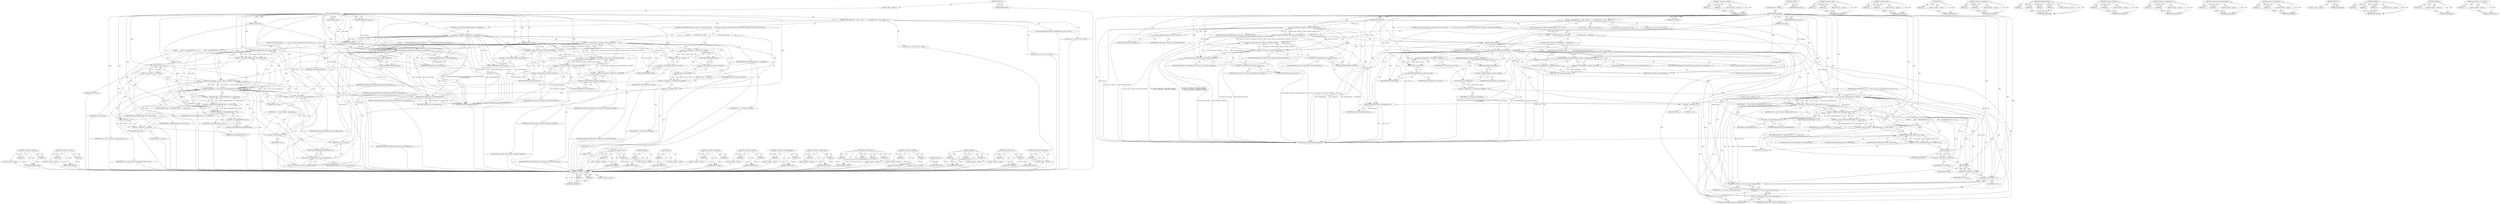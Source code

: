 digraph "&lt;operator&gt;.postIncrement" {
vulnerable_161 [label=<(METHOD,&lt;operator&gt;.notEquals)>];
vulnerable_162 [label=<(PARAM,p1)>];
vulnerable_163 [label=<(PARAM,p2)>];
vulnerable_164 [label=<(BLOCK,&lt;empty&gt;,&lt;empty&gt;)>];
vulnerable_165 [label=<(METHOD_RETURN,ANY)>];
vulnerable_186 [label=<(METHOD,&lt;operator&gt;.lessThan)>];
vulnerable_187 [label=<(PARAM,p1)>];
vulnerable_188 [label=<(PARAM,p2)>];
vulnerable_189 [label=<(BLOCK,&lt;empty&gt;,&lt;empty&gt;)>];
vulnerable_190 [label=<(METHOD_RETURN,ANY)>];
vulnerable_6 [label=<(METHOD,&lt;global&gt;)<SUB>1</SUB>>];
vulnerable_7 [label=<(BLOCK,&lt;empty&gt;,&lt;empty&gt;)<SUB>1</SUB>>];
vulnerable_8 [label=<(METHOD,SkipRGBMipmaps)<SUB>1</SUB>>];
vulnerable_9 [label=<(PARAM,Image *image)<SUB>1</SUB>>];
vulnerable_10 [label=<(PARAM,DDSInfo *dds_info)<SUB>1</SUB>>];
vulnerable_11 [label=<(PARAM,int pixel_size)<SUB>2</SUB>>];
vulnerable_12 [label=<(PARAM,ExceptionInfo *exception)<SUB>2</SUB>>];
vulnerable_13 [label=<(BLOCK,{
  MagickOffsetType
    offset;

  register ss...,{
  MagickOffsetType
    offset;

  register ss...)<SUB>3</SUB>>];
vulnerable_14 [label="<(LOCAL,MagickOffsetType offset: MagickOffsetType)<SUB>5</SUB>>"];
vulnerable_15 [label="<(LOCAL,ssize_t i: ssize_t)<SUB>8</SUB>>"];
vulnerable_16 [label="<(LOCAL,size_t h: size_t)<SUB>11</SUB>>"];
vulnerable_17 [label="<(LOCAL,size_t w: size_t)<SUB>12</SUB>>"];
vulnerable_18 [label=<(CONTROL_STRUCTURE,IF,if (dds_info-&gt;ddscaps1 &amp; DDSCAPS_MIPMAP
       &amp;&amp; (dds_info-&gt;ddscaps1 &amp; DDSCAPS_TEXTURE
| dds_info-&gt;ddscaps2 &amp; DDSCAPS2_CUBEMAP)))<SUB>17</SUB>>];
vulnerable_19 [label=<(&lt;operator&gt;.logicalAnd,dds_info-&gt;ddscaps1 &amp; DDSCAPS_MIPMAP
       &amp;&amp; (...)<SUB>17</SUB>>];
vulnerable_20 [label=<(&lt;operator&gt;.and,dds_info-&gt;ddscaps1 &amp; DDSCAPS_MIPMAP)<SUB>17</SUB>>];
vulnerable_21 [label=<(&lt;operator&gt;.indirectFieldAccess,dds_info-&gt;ddscaps1)<SUB>17</SUB>>];
vulnerable_22 [label=<(IDENTIFIER,dds_info,dds_info-&gt;ddscaps1 &amp; DDSCAPS_MIPMAP)<SUB>17</SUB>>];
vulnerable_23 [label=<(FIELD_IDENTIFIER,ddscaps1,ddscaps1)<SUB>17</SUB>>];
vulnerable_24 [label=<(IDENTIFIER,DDSCAPS_MIPMAP,dds_info-&gt;ddscaps1 &amp; DDSCAPS_MIPMAP)<SUB>17</SUB>>];
vulnerable_25 [label=<(&lt;operator&gt;.logicalOr,dds_info-&gt;ddscaps1 &amp; DDSCAPS_TEXTURE
          ...)<SUB>18</SUB>>];
vulnerable_26 [label=<(&lt;operator&gt;.and,dds_info-&gt;ddscaps1 &amp; DDSCAPS_TEXTURE)<SUB>18</SUB>>];
vulnerable_27 [label=<(&lt;operator&gt;.indirectFieldAccess,dds_info-&gt;ddscaps1)<SUB>18</SUB>>];
vulnerable_28 [label=<(IDENTIFIER,dds_info,dds_info-&gt;ddscaps1 &amp; DDSCAPS_TEXTURE)<SUB>18</SUB>>];
vulnerable_29 [label=<(FIELD_IDENTIFIER,ddscaps1,ddscaps1)<SUB>18</SUB>>];
vulnerable_30 [label=<(IDENTIFIER,DDSCAPS_TEXTURE,dds_info-&gt;ddscaps1 &amp; DDSCAPS_TEXTURE)<SUB>18</SUB>>];
vulnerable_31 [label=<(&lt;operator&gt;.and,dds_info-&gt;ddscaps2 &amp; DDSCAPS2_CUBEMAP)<SUB>19</SUB>>];
vulnerable_32 [label=<(&lt;operator&gt;.indirectFieldAccess,dds_info-&gt;ddscaps2)<SUB>19</SUB>>];
vulnerable_33 [label=<(IDENTIFIER,dds_info,dds_info-&gt;ddscaps2 &amp; DDSCAPS2_CUBEMAP)<SUB>19</SUB>>];
vulnerable_34 [label=<(FIELD_IDENTIFIER,ddscaps2,ddscaps2)<SUB>19</SUB>>];
vulnerable_35 [label=<(IDENTIFIER,DDSCAPS2_CUBEMAP,dds_info-&gt;ddscaps2 &amp; DDSCAPS2_CUBEMAP)<SUB>19</SUB>>];
vulnerable_36 [label=<(BLOCK,{
      if (EOFBlob(image) != MagickFalse)
    ...,{
      if (EOFBlob(image) != MagickFalse)
    ...)<SUB>20</SUB>>];
vulnerable_37 [label=<(CONTROL_STRUCTURE,IF,if (EOFBlob(image) != MagickFalse))<SUB>21</SUB>>];
vulnerable_38 [label=<(&lt;operator&gt;.notEquals,EOFBlob(image) != MagickFalse)<SUB>21</SUB>>];
vulnerable_39 [label=<(EOFBlob,EOFBlob(image))<SUB>21</SUB>>];
vulnerable_40 [label=<(IDENTIFIER,image,EOFBlob(image))<SUB>21</SUB>>];
vulnerable_41 [label=<(IDENTIFIER,MagickFalse,EOFBlob(image) != MagickFalse)<SUB>21</SUB>>];
vulnerable_42 [label=<(BLOCK,{
          ThrowFileException(exception,Corrup...,{
          ThrowFileException(exception,Corrup...)<SUB>22</SUB>>];
vulnerable_43 [label=<(ThrowFileException,ThrowFileException(exception,CorruptImageError,...)<SUB>23</SUB>>];
vulnerable_44 [label=<(IDENTIFIER,exception,ThrowFileException(exception,CorruptImageError,...)<SUB>23</SUB>>];
vulnerable_45 [label=<(IDENTIFIER,CorruptImageError,ThrowFileException(exception,CorruptImageError,...)<SUB>23</SUB>>];
vulnerable_46 [label=<(LITERAL,&quot;UnexpectedEndOfFile&quot;,ThrowFileException(exception,CorruptImageError,...)<SUB>23</SUB>>];
vulnerable_47 [label=<(&lt;operator&gt;.indirectFieldAccess,image-&gt;filename)<SUB>24</SUB>>];
vulnerable_48 [label=<(IDENTIFIER,image,ThrowFileException(exception,CorruptImageError,...)<SUB>24</SUB>>];
vulnerable_49 [label=<(FIELD_IDENTIFIER,filename,filename)<SUB>24</SUB>>];
vulnerable_50 [label=<(RETURN,return(MagickFalse);,return(MagickFalse);)<SUB>25</SUB>>];
vulnerable_51 [label=<(IDENTIFIER,MagickFalse,return(MagickFalse);)<SUB>25</SUB>>];
vulnerable_52 [label=<(&lt;operator&gt;.assignment,w = DIV2(dds_info-&gt;width))<SUB>27</SUB>>];
vulnerable_53 [label=<(IDENTIFIER,w,w = DIV2(dds_info-&gt;width))<SUB>27</SUB>>];
vulnerable_54 [label=<(DIV2,DIV2(dds_info-&gt;width))<SUB>27</SUB>>];
vulnerable_55 [label=<(&lt;operator&gt;.indirectFieldAccess,dds_info-&gt;width)<SUB>27</SUB>>];
vulnerable_56 [label=<(IDENTIFIER,dds_info,DIV2(dds_info-&gt;width))<SUB>27</SUB>>];
vulnerable_57 [label=<(FIELD_IDENTIFIER,width,width)<SUB>27</SUB>>];
vulnerable_58 [label=<(&lt;operator&gt;.assignment,h = DIV2(dds_info-&gt;height))<SUB>28</SUB>>];
vulnerable_59 [label=<(IDENTIFIER,h,h = DIV2(dds_info-&gt;height))<SUB>28</SUB>>];
vulnerable_60 [label=<(DIV2,DIV2(dds_info-&gt;height))<SUB>28</SUB>>];
vulnerable_61 [label=<(&lt;operator&gt;.indirectFieldAccess,dds_info-&gt;height)<SUB>28</SUB>>];
vulnerable_62 [label=<(IDENTIFIER,dds_info,DIV2(dds_info-&gt;height))<SUB>28</SUB>>];
vulnerable_63 [label=<(FIELD_IDENTIFIER,height,height)<SUB>28</SUB>>];
vulnerable_64 [label=<(CONTROL_STRUCTURE,FOR,for (i=1;(i &lt; (ssize_t) dds_info-&gt;mipmapcount) &amp;&amp; w &amp;&amp; h;i++))<SUB>33</SUB>>];
vulnerable_65 [label=<(BLOCK,&lt;empty&gt;,&lt;empty&gt;)<SUB>33</SUB>>];
vulnerable_66 [label=<(&lt;operator&gt;.assignment,i=1)<SUB>33</SUB>>];
vulnerable_67 [label=<(IDENTIFIER,i,i=1)<SUB>33</SUB>>];
vulnerable_68 [label=<(LITERAL,1,i=1)<SUB>33</SUB>>];
vulnerable_69 [label=<(&lt;operator&gt;.logicalAnd,(i &lt; (ssize_t) dds_info-&gt;mipmapcount) &amp;&amp; w &amp;&amp; h)<SUB>33</SUB>>];
vulnerable_70 [label=<(&lt;operator&gt;.logicalAnd,(i &lt; (ssize_t) dds_info-&gt;mipmapcount) &amp;&amp; w)<SUB>33</SUB>>];
vulnerable_71 [label=<(&lt;operator&gt;.lessThan,i &lt; (ssize_t) dds_info-&gt;mipmapcount)<SUB>33</SUB>>];
vulnerable_72 [label=<(IDENTIFIER,i,i &lt; (ssize_t) dds_info-&gt;mipmapcount)<SUB>33</SUB>>];
vulnerable_73 [label=<(&lt;operator&gt;.cast,(ssize_t) dds_info-&gt;mipmapcount)<SUB>33</SUB>>];
vulnerable_74 [label=<(UNKNOWN,ssize_t,ssize_t)<SUB>33</SUB>>];
vulnerable_75 [label=<(&lt;operator&gt;.indirectFieldAccess,dds_info-&gt;mipmapcount)<SUB>33</SUB>>];
vulnerable_76 [label=<(IDENTIFIER,dds_info,(ssize_t) dds_info-&gt;mipmapcount)<SUB>33</SUB>>];
vulnerable_77 [label=<(FIELD_IDENTIFIER,mipmapcount,mipmapcount)<SUB>33</SUB>>];
vulnerable_78 [label=<(IDENTIFIER,w,(i &lt; (ssize_t) dds_info-&gt;mipmapcount) &amp;&amp; w)<SUB>33</SUB>>];
vulnerable_79 [label=<(IDENTIFIER,h,(i &lt; (ssize_t) dds_info-&gt;mipmapcount) &amp;&amp; w &amp;&amp; h)<SUB>33</SUB>>];
vulnerable_80 [label=<(&lt;operator&gt;.postIncrement,i++)<SUB>33</SUB>>];
vulnerable_81 [label=<(IDENTIFIER,i,i++)<SUB>33</SUB>>];
vulnerable_82 [label=<(BLOCK,{
        offset = (MagickOffsetType) w * h * p...,{
        offset = (MagickOffsetType) w * h * p...)<SUB>34</SUB>>];
vulnerable_83 [label=<(&lt;operator&gt;.assignment,offset = (MagickOffsetType) w * h * pixel_size)<SUB>35</SUB>>];
vulnerable_84 [label=<(IDENTIFIER,offset,offset = (MagickOffsetType) w * h * pixel_size)<SUB>35</SUB>>];
vulnerable_85 [label=<(&lt;operator&gt;.multiplication,(MagickOffsetType) w * h * pixel_size)<SUB>35</SUB>>];
vulnerable_86 [label=<(&lt;operator&gt;.multiplication,(MagickOffsetType) w * h)<SUB>35</SUB>>];
vulnerable_87 [label=<(&lt;operator&gt;.cast,(MagickOffsetType) w)<SUB>35</SUB>>];
vulnerable_88 [label=<(UNKNOWN,MagickOffsetType,MagickOffsetType)<SUB>35</SUB>>];
vulnerable_89 [label=<(IDENTIFIER,w,(MagickOffsetType) w)<SUB>35</SUB>>];
vulnerable_90 [label=<(IDENTIFIER,h,(MagickOffsetType) w * h)<SUB>35</SUB>>];
vulnerable_91 [label=<(IDENTIFIER,pixel_size,(MagickOffsetType) w * h * pixel_size)<SUB>35</SUB>>];
vulnerable_92 [label=<(&lt;operator&gt;.cast,(void) SeekBlob(image, offset, SEEK_CUR))<SUB>36</SUB>>];
vulnerable_93 [label=<(UNKNOWN,void,void)<SUB>36</SUB>>];
vulnerable_94 [label=<(SeekBlob,SeekBlob(image, offset, SEEK_CUR))<SUB>36</SUB>>];
vulnerable_95 [label=<(IDENTIFIER,image,SeekBlob(image, offset, SEEK_CUR))<SUB>36</SUB>>];
vulnerable_96 [label=<(IDENTIFIER,offset,SeekBlob(image, offset, SEEK_CUR))<SUB>36</SUB>>];
vulnerable_97 [label=<(IDENTIFIER,SEEK_CUR,SeekBlob(image, offset, SEEK_CUR))<SUB>36</SUB>>];
vulnerable_98 [label=<(&lt;operator&gt;.assignment,w = DIV2(w))<SUB>38</SUB>>];
vulnerable_99 [label=<(IDENTIFIER,w,w = DIV2(w))<SUB>38</SUB>>];
vulnerable_100 [label=<(DIV2,DIV2(w))<SUB>38</SUB>>];
vulnerable_101 [label=<(IDENTIFIER,w,DIV2(w))<SUB>38</SUB>>];
vulnerable_102 [label=<(&lt;operator&gt;.assignment,h = DIV2(h))<SUB>39</SUB>>];
vulnerable_103 [label=<(IDENTIFIER,h,h = DIV2(h))<SUB>39</SUB>>];
vulnerable_104 [label=<(DIV2,DIV2(h))<SUB>39</SUB>>];
vulnerable_105 [label=<(IDENTIFIER,h,DIV2(h))<SUB>39</SUB>>];
vulnerable_106 [label=<(RETURN,return(MagickTrue);,return(MagickTrue);)<SUB>42</SUB>>];
vulnerable_107 [label=<(IDENTIFIER,MagickTrue,return(MagickTrue);)<SUB>42</SUB>>];
vulnerable_108 [label=<(METHOD_RETURN,MagickBooleanType)<SUB>1</SUB>>];
vulnerable_110 [label=<(METHOD_RETURN,ANY)<SUB>1</SUB>>];
vulnerable_191 [label=<(METHOD,&lt;operator&gt;.cast)>];
vulnerable_192 [label=<(PARAM,p1)>];
vulnerable_193 [label=<(PARAM,p2)>];
vulnerable_194 [label=<(BLOCK,&lt;empty&gt;,&lt;empty&gt;)>];
vulnerable_195 [label=<(METHOD_RETURN,ANY)>];
vulnerable_146 [label=<(METHOD,&lt;operator&gt;.and)>];
vulnerable_147 [label=<(PARAM,p1)>];
vulnerable_148 [label=<(PARAM,p2)>];
vulnerable_149 [label=<(BLOCK,&lt;empty&gt;,&lt;empty&gt;)>];
vulnerable_150 [label=<(METHOD_RETURN,ANY)>];
vulnerable_182 [label=<(METHOD,DIV2)>];
vulnerable_183 [label=<(PARAM,p1)>];
vulnerable_184 [label=<(BLOCK,&lt;empty&gt;,&lt;empty&gt;)>];
vulnerable_185 [label=<(METHOD_RETURN,ANY)>];
vulnerable_177 [label=<(METHOD,&lt;operator&gt;.assignment)>];
vulnerable_178 [label=<(PARAM,p1)>];
vulnerable_179 [label=<(PARAM,p2)>];
vulnerable_180 [label=<(BLOCK,&lt;empty&gt;,&lt;empty&gt;)>];
vulnerable_181 [label=<(METHOD_RETURN,ANY)>];
vulnerable_170 [label=<(METHOD,ThrowFileException)>];
vulnerable_171 [label=<(PARAM,p1)>];
vulnerable_172 [label=<(PARAM,p2)>];
vulnerable_173 [label=<(PARAM,p3)>];
vulnerable_174 [label=<(PARAM,p4)>];
vulnerable_175 [label=<(BLOCK,&lt;empty&gt;,&lt;empty&gt;)>];
vulnerable_176 [label=<(METHOD_RETURN,ANY)>];
vulnerable_156 [label=<(METHOD,&lt;operator&gt;.logicalOr)>];
vulnerable_157 [label=<(PARAM,p1)>];
vulnerable_158 [label=<(PARAM,p2)>];
vulnerable_159 [label=<(BLOCK,&lt;empty&gt;,&lt;empty&gt;)>];
vulnerable_160 [label=<(METHOD_RETURN,ANY)>];
vulnerable_200 [label=<(METHOD,&lt;operator&gt;.multiplication)>];
vulnerable_201 [label=<(PARAM,p1)>];
vulnerable_202 [label=<(PARAM,p2)>];
vulnerable_203 [label=<(BLOCK,&lt;empty&gt;,&lt;empty&gt;)>];
vulnerable_204 [label=<(METHOD_RETURN,ANY)>];
vulnerable_151 [label=<(METHOD,&lt;operator&gt;.indirectFieldAccess)>];
vulnerable_152 [label=<(PARAM,p1)>];
vulnerable_153 [label=<(PARAM,p2)>];
vulnerable_154 [label=<(BLOCK,&lt;empty&gt;,&lt;empty&gt;)>];
vulnerable_155 [label=<(METHOD_RETURN,ANY)>];
vulnerable_141 [label=<(METHOD,&lt;operator&gt;.logicalAnd)>];
vulnerable_142 [label=<(PARAM,p1)>];
vulnerable_143 [label=<(PARAM,p2)>];
vulnerable_144 [label=<(BLOCK,&lt;empty&gt;,&lt;empty&gt;)>];
vulnerable_145 [label=<(METHOD_RETURN,ANY)>];
vulnerable_135 [label=<(METHOD,&lt;global&gt;)<SUB>1</SUB>>];
vulnerable_136 [label=<(BLOCK,&lt;empty&gt;,&lt;empty&gt;)>];
vulnerable_137 [label=<(METHOD_RETURN,ANY)>];
vulnerable_205 [label=<(METHOD,SeekBlob)>];
vulnerable_206 [label=<(PARAM,p1)>];
vulnerable_207 [label=<(PARAM,p2)>];
vulnerable_208 [label=<(PARAM,p3)>];
vulnerable_209 [label=<(BLOCK,&lt;empty&gt;,&lt;empty&gt;)>];
vulnerable_210 [label=<(METHOD_RETURN,ANY)>];
vulnerable_166 [label=<(METHOD,EOFBlob)>];
vulnerable_167 [label=<(PARAM,p1)>];
vulnerable_168 [label=<(BLOCK,&lt;empty&gt;,&lt;empty&gt;)>];
vulnerable_169 [label=<(METHOD_RETURN,ANY)>];
vulnerable_196 [label=<(METHOD,&lt;operator&gt;.postIncrement)>];
vulnerable_197 [label=<(PARAM,p1)>];
vulnerable_198 [label=<(BLOCK,&lt;empty&gt;,&lt;empty&gt;)>];
vulnerable_199 [label=<(METHOD_RETURN,ANY)>];
fixed_162 [label=<(METHOD,&lt;operator&gt;.logicalAnd)>];
fixed_163 [label=<(PARAM,p1)>];
fixed_164 [label=<(PARAM,p2)>];
fixed_165 [label=<(BLOCK,&lt;empty&gt;,&lt;empty&gt;)>];
fixed_166 [label=<(METHOD_RETURN,ANY)>];
fixed_186 [label=<(METHOD,&lt;operator&gt;.lessThan)>];
fixed_187 [label=<(PARAM,p1)>];
fixed_188 [label=<(PARAM,p2)>];
fixed_189 [label=<(BLOCK,&lt;empty&gt;,&lt;empty&gt;)>];
fixed_190 [label=<(METHOD_RETURN,ANY)>];
fixed_6 [label=<(METHOD,&lt;global&gt;)<SUB>1</SUB>>];
fixed_7 [label=<(BLOCK,&lt;empty&gt;,&lt;empty&gt;)<SUB>1</SUB>>];
fixed_8 [label=<(METHOD,SkipRGBMipmaps)<SUB>1</SUB>>];
fixed_9 [label=<(PARAM,Image *image)<SUB>1</SUB>>];
fixed_10 [label=<(PARAM,DDSInfo *dds_info)<SUB>1</SUB>>];
fixed_11 [label=<(PARAM,int pixel_size)<SUB>2</SUB>>];
fixed_12 [label=<(PARAM,ExceptionInfo *exception)<SUB>2</SUB>>];
fixed_13 [label=<(BLOCK,{
  MagickOffsetType
    offset;

  register ss...,{
  MagickOffsetType
    offset;

  register ss...)<SUB>3</SUB>>];
fixed_14 [label="<(LOCAL,MagickOffsetType offset: MagickOffsetType)<SUB>5</SUB>>"];
fixed_15 [label="<(LOCAL,ssize_t i: ssize_t)<SUB>8</SUB>>"];
fixed_16 [label="<(LOCAL,size_t h: size_t)<SUB>11</SUB>>"];
fixed_17 [label="<(LOCAL,size_t w: size_t)<SUB>12</SUB>>"];
fixed_18 [label=<(CONTROL_STRUCTURE,IF,if (EOFBlob(image) != MagickFalse))<SUB>17</SUB>>];
fixed_19 [label=<(&lt;operator&gt;.notEquals,EOFBlob(image) != MagickFalse)<SUB>17</SUB>>];
fixed_20 [label=<(EOFBlob,EOFBlob(image))<SUB>17</SUB>>];
fixed_21 [label=<(IDENTIFIER,image,EOFBlob(image))<SUB>17</SUB>>];
fixed_22 [label=<(IDENTIFIER,MagickFalse,EOFBlob(image) != MagickFalse)<SUB>17</SUB>>];
fixed_23 [label=<(BLOCK,{
      ThrowFileException(exception,CorruptIma...,{
      ThrowFileException(exception,CorruptIma...)<SUB>18</SUB>>];
fixed_24 [label=<(ThrowFileException,ThrowFileException(exception,CorruptImageError,...)<SUB>19</SUB>>];
fixed_25 [label=<(IDENTIFIER,exception,ThrowFileException(exception,CorruptImageError,...)<SUB>19</SUB>>];
fixed_26 [label=<(IDENTIFIER,CorruptImageError,ThrowFileException(exception,CorruptImageError,...)<SUB>19</SUB>>];
fixed_27 [label=<(LITERAL,&quot;UnexpectedEndOfFile&quot;,ThrowFileException(exception,CorruptImageError,...)<SUB>19</SUB>>];
fixed_28 [label=<(&lt;operator&gt;.indirectFieldAccess,image-&gt;filename)<SUB>20</SUB>>];
fixed_29 [label=<(IDENTIFIER,image,ThrowFileException(exception,CorruptImageError,...)<SUB>20</SUB>>];
fixed_30 [label=<(FIELD_IDENTIFIER,filename,filename)<SUB>20</SUB>>];
fixed_31 [label=<(RETURN,return(MagickFalse);,return(MagickFalse);)<SUB>21</SUB>>];
fixed_32 [label=<(IDENTIFIER,MagickFalse,return(MagickFalse);)<SUB>21</SUB>>];
fixed_33 [label=<(CONTROL_STRUCTURE,IF,if (dds_info-&gt;ddscaps1 &amp; DDSCAPS_MIPMAP
       &amp;&amp; (dds_info-&gt;ddscaps1 &amp; DDSCAPS_TEXTURE
| dds_info-&gt;ddscaps2 &amp; DDSCAPS2_CUBEMAP)))<SUB>23</SUB>>];
fixed_34 [label=<(&lt;operator&gt;.logicalAnd,dds_info-&gt;ddscaps1 &amp; DDSCAPS_MIPMAP
       &amp;&amp; (...)<SUB>23</SUB>>];
fixed_35 [label=<(&lt;operator&gt;.and,dds_info-&gt;ddscaps1 &amp; DDSCAPS_MIPMAP)<SUB>23</SUB>>];
fixed_36 [label=<(&lt;operator&gt;.indirectFieldAccess,dds_info-&gt;ddscaps1)<SUB>23</SUB>>];
fixed_37 [label=<(IDENTIFIER,dds_info,dds_info-&gt;ddscaps1 &amp; DDSCAPS_MIPMAP)<SUB>23</SUB>>];
fixed_38 [label=<(FIELD_IDENTIFIER,ddscaps1,ddscaps1)<SUB>23</SUB>>];
fixed_39 [label=<(IDENTIFIER,DDSCAPS_MIPMAP,dds_info-&gt;ddscaps1 &amp; DDSCAPS_MIPMAP)<SUB>23</SUB>>];
fixed_40 [label=<(&lt;operator&gt;.logicalOr,dds_info-&gt;ddscaps1 &amp; DDSCAPS_TEXTURE
          ...)<SUB>24</SUB>>];
fixed_41 [label=<(&lt;operator&gt;.and,dds_info-&gt;ddscaps1 &amp; DDSCAPS_TEXTURE)<SUB>24</SUB>>];
fixed_42 [label=<(&lt;operator&gt;.indirectFieldAccess,dds_info-&gt;ddscaps1)<SUB>24</SUB>>];
fixed_43 [label=<(IDENTIFIER,dds_info,dds_info-&gt;ddscaps1 &amp; DDSCAPS_TEXTURE)<SUB>24</SUB>>];
fixed_44 [label=<(FIELD_IDENTIFIER,ddscaps1,ddscaps1)<SUB>24</SUB>>];
fixed_45 [label=<(IDENTIFIER,DDSCAPS_TEXTURE,dds_info-&gt;ddscaps1 &amp; DDSCAPS_TEXTURE)<SUB>24</SUB>>];
fixed_46 [label=<(&lt;operator&gt;.and,dds_info-&gt;ddscaps2 &amp; DDSCAPS2_CUBEMAP)<SUB>25</SUB>>];
fixed_47 [label=<(&lt;operator&gt;.indirectFieldAccess,dds_info-&gt;ddscaps2)<SUB>25</SUB>>];
fixed_48 [label=<(IDENTIFIER,dds_info,dds_info-&gt;ddscaps2 &amp; DDSCAPS2_CUBEMAP)<SUB>25</SUB>>];
fixed_49 [label=<(FIELD_IDENTIFIER,ddscaps2,ddscaps2)<SUB>25</SUB>>];
fixed_50 [label=<(IDENTIFIER,DDSCAPS2_CUBEMAP,dds_info-&gt;ddscaps2 &amp; DDSCAPS2_CUBEMAP)<SUB>25</SUB>>];
fixed_51 [label=<(BLOCK,{
       w = DIV2(dds_info-&gt;width);
       h = ...,{
       w = DIV2(dds_info-&gt;width);
       h = ...)<SUB>26</SUB>>];
fixed_52 [label=<(&lt;operator&gt;.assignment,w = DIV2(dds_info-&gt;width))<SUB>27</SUB>>];
fixed_53 [label=<(IDENTIFIER,w,w = DIV2(dds_info-&gt;width))<SUB>27</SUB>>];
fixed_54 [label=<(DIV2,DIV2(dds_info-&gt;width))<SUB>27</SUB>>];
fixed_55 [label=<(&lt;operator&gt;.indirectFieldAccess,dds_info-&gt;width)<SUB>27</SUB>>];
fixed_56 [label=<(IDENTIFIER,dds_info,DIV2(dds_info-&gt;width))<SUB>27</SUB>>];
fixed_57 [label=<(FIELD_IDENTIFIER,width,width)<SUB>27</SUB>>];
fixed_58 [label=<(&lt;operator&gt;.assignment,h = DIV2(dds_info-&gt;height))<SUB>28</SUB>>];
fixed_59 [label=<(IDENTIFIER,h,h = DIV2(dds_info-&gt;height))<SUB>28</SUB>>];
fixed_60 [label=<(DIV2,DIV2(dds_info-&gt;height))<SUB>28</SUB>>];
fixed_61 [label=<(&lt;operator&gt;.indirectFieldAccess,dds_info-&gt;height)<SUB>28</SUB>>];
fixed_62 [label=<(IDENTIFIER,dds_info,DIV2(dds_info-&gt;height))<SUB>28</SUB>>];
fixed_63 [label=<(FIELD_IDENTIFIER,height,height)<SUB>28</SUB>>];
fixed_64 [label=<(CONTROL_STRUCTURE,FOR,for (i=1;(i &lt; (ssize_t) dds_info-&gt;mipmapcount) &amp;&amp; w &amp;&amp; h;i++))<SUB>33</SUB>>];
fixed_65 [label=<(BLOCK,&lt;empty&gt;,&lt;empty&gt;)<SUB>33</SUB>>];
fixed_66 [label=<(&lt;operator&gt;.assignment,i=1)<SUB>33</SUB>>];
fixed_67 [label=<(IDENTIFIER,i,i=1)<SUB>33</SUB>>];
fixed_68 [label=<(LITERAL,1,i=1)<SUB>33</SUB>>];
fixed_69 [label=<(&lt;operator&gt;.logicalAnd,(i &lt; (ssize_t) dds_info-&gt;mipmapcount) &amp;&amp; w &amp;&amp; h)<SUB>33</SUB>>];
fixed_70 [label=<(&lt;operator&gt;.logicalAnd,(i &lt; (ssize_t) dds_info-&gt;mipmapcount) &amp;&amp; w)<SUB>33</SUB>>];
fixed_71 [label=<(&lt;operator&gt;.lessThan,i &lt; (ssize_t) dds_info-&gt;mipmapcount)<SUB>33</SUB>>];
fixed_72 [label=<(IDENTIFIER,i,i &lt; (ssize_t) dds_info-&gt;mipmapcount)<SUB>33</SUB>>];
fixed_73 [label=<(&lt;operator&gt;.cast,(ssize_t) dds_info-&gt;mipmapcount)<SUB>33</SUB>>];
fixed_74 [label=<(UNKNOWN,ssize_t,ssize_t)<SUB>33</SUB>>];
fixed_75 [label=<(&lt;operator&gt;.indirectFieldAccess,dds_info-&gt;mipmapcount)<SUB>33</SUB>>];
fixed_76 [label=<(IDENTIFIER,dds_info,(ssize_t) dds_info-&gt;mipmapcount)<SUB>33</SUB>>];
fixed_77 [label=<(FIELD_IDENTIFIER,mipmapcount,mipmapcount)<SUB>33</SUB>>];
fixed_78 [label=<(IDENTIFIER,w,(i &lt; (ssize_t) dds_info-&gt;mipmapcount) &amp;&amp; w)<SUB>33</SUB>>];
fixed_79 [label=<(IDENTIFIER,h,(i &lt; (ssize_t) dds_info-&gt;mipmapcount) &amp;&amp; w &amp;&amp; h)<SUB>33</SUB>>];
fixed_80 [label=<(&lt;operator&gt;.postIncrement,i++)<SUB>33</SUB>>];
fixed_81 [label=<(IDENTIFIER,i,i++)<SUB>33</SUB>>];
fixed_82 [label=<(BLOCK,{
        offset = (MagickOffsetType) w * h * p...,{
        offset = (MagickOffsetType) w * h * p...)<SUB>34</SUB>>];
fixed_83 [label=<(&lt;operator&gt;.assignment,offset = (MagickOffsetType) w * h * pixel_size)<SUB>35</SUB>>];
fixed_84 [label=<(IDENTIFIER,offset,offset = (MagickOffsetType) w * h * pixel_size)<SUB>35</SUB>>];
fixed_85 [label=<(&lt;operator&gt;.multiplication,(MagickOffsetType) w * h * pixel_size)<SUB>35</SUB>>];
fixed_86 [label=<(&lt;operator&gt;.multiplication,(MagickOffsetType) w * h)<SUB>35</SUB>>];
fixed_87 [label=<(&lt;operator&gt;.cast,(MagickOffsetType) w)<SUB>35</SUB>>];
fixed_88 [label=<(UNKNOWN,MagickOffsetType,MagickOffsetType)<SUB>35</SUB>>];
fixed_89 [label=<(IDENTIFIER,w,(MagickOffsetType) w)<SUB>35</SUB>>];
fixed_90 [label=<(IDENTIFIER,h,(MagickOffsetType) w * h)<SUB>35</SUB>>];
fixed_91 [label=<(IDENTIFIER,pixel_size,(MagickOffsetType) w * h * pixel_size)<SUB>35</SUB>>];
fixed_92 [label=<(&lt;operator&gt;.cast,(void) SeekBlob(image, offset, SEEK_CUR))<SUB>36</SUB>>];
fixed_93 [label=<(UNKNOWN,void,void)<SUB>36</SUB>>];
fixed_94 [label=<(SeekBlob,SeekBlob(image, offset, SEEK_CUR))<SUB>36</SUB>>];
fixed_95 [label=<(IDENTIFIER,image,SeekBlob(image, offset, SEEK_CUR))<SUB>36</SUB>>];
fixed_96 [label=<(IDENTIFIER,offset,SeekBlob(image, offset, SEEK_CUR))<SUB>36</SUB>>];
fixed_97 [label=<(IDENTIFIER,SEEK_CUR,SeekBlob(image, offset, SEEK_CUR))<SUB>36</SUB>>];
fixed_98 [label=<(&lt;operator&gt;.assignment,w = DIV2(w))<SUB>38</SUB>>];
fixed_99 [label=<(IDENTIFIER,w,w = DIV2(w))<SUB>38</SUB>>];
fixed_100 [label=<(DIV2,DIV2(w))<SUB>38</SUB>>];
fixed_101 [label=<(IDENTIFIER,w,DIV2(w))<SUB>38</SUB>>];
fixed_102 [label=<(&lt;operator&gt;.assignment,h = DIV2(h))<SUB>39</SUB>>];
fixed_103 [label=<(IDENTIFIER,h,h = DIV2(h))<SUB>39</SUB>>];
fixed_104 [label=<(DIV2,DIV2(h))<SUB>39</SUB>>];
fixed_105 [label=<(IDENTIFIER,h,DIV2(h))<SUB>39</SUB>>];
fixed_106 [label=<(RETURN,return(MagickTrue);,return(MagickTrue);)<SUB>42</SUB>>];
fixed_107 [label=<(IDENTIFIER,MagickTrue,return(MagickTrue);)<SUB>42</SUB>>];
fixed_108 [label=<(METHOD_RETURN,MagickBooleanType)<SUB>1</SUB>>];
fixed_110 [label=<(METHOD_RETURN,ANY)<SUB>1</SUB>>];
fixed_191 [label=<(METHOD,&lt;operator&gt;.cast)>];
fixed_192 [label=<(PARAM,p1)>];
fixed_193 [label=<(PARAM,p2)>];
fixed_194 [label=<(BLOCK,&lt;empty&gt;,&lt;empty&gt;)>];
fixed_195 [label=<(METHOD_RETURN,ANY)>];
fixed_146 [label=<(METHOD,EOFBlob)>];
fixed_147 [label=<(PARAM,p1)>];
fixed_148 [label=<(BLOCK,&lt;empty&gt;,&lt;empty&gt;)>];
fixed_149 [label=<(METHOD_RETURN,ANY)>];
fixed_182 [label=<(METHOD,DIV2)>];
fixed_183 [label=<(PARAM,p1)>];
fixed_184 [label=<(BLOCK,&lt;empty&gt;,&lt;empty&gt;)>];
fixed_185 [label=<(METHOD_RETURN,ANY)>];
fixed_177 [label=<(METHOD,&lt;operator&gt;.assignment)>];
fixed_178 [label=<(PARAM,p1)>];
fixed_179 [label=<(PARAM,p2)>];
fixed_180 [label=<(BLOCK,&lt;empty&gt;,&lt;empty&gt;)>];
fixed_181 [label=<(METHOD_RETURN,ANY)>];
fixed_172 [label=<(METHOD,&lt;operator&gt;.logicalOr)>];
fixed_173 [label=<(PARAM,p1)>];
fixed_174 [label=<(PARAM,p2)>];
fixed_175 [label=<(BLOCK,&lt;empty&gt;,&lt;empty&gt;)>];
fixed_176 [label=<(METHOD_RETURN,ANY)>];
fixed_157 [label=<(METHOD,&lt;operator&gt;.indirectFieldAccess)>];
fixed_158 [label=<(PARAM,p1)>];
fixed_159 [label=<(PARAM,p2)>];
fixed_160 [label=<(BLOCK,&lt;empty&gt;,&lt;empty&gt;)>];
fixed_161 [label=<(METHOD_RETURN,ANY)>];
fixed_200 [label=<(METHOD,&lt;operator&gt;.multiplication)>];
fixed_201 [label=<(PARAM,p1)>];
fixed_202 [label=<(PARAM,p2)>];
fixed_203 [label=<(BLOCK,&lt;empty&gt;,&lt;empty&gt;)>];
fixed_204 [label=<(METHOD_RETURN,ANY)>];
fixed_150 [label=<(METHOD,ThrowFileException)>];
fixed_151 [label=<(PARAM,p1)>];
fixed_152 [label=<(PARAM,p2)>];
fixed_153 [label=<(PARAM,p3)>];
fixed_154 [label=<(PARAM,p4)>];
fixed_155 [label=<(BLOCK,&lt;empty&gt;,&lt;empty&gt;)>];
fixed_156 [label=<(METHOD_RETURN,ANY)>];
fixed_141 [label=<(METHOD,&lt;operator&gt;.notEquals)>];
fixed_142 [label=<(PARAM,p1)>];
fixed_143 [label=<(PARAM,p2)>];
fixed_144 [label=<(BLOCK,&lt;empty&gt;,&lt;empty&gt;)>];
fixed_145 [label=<(METHOD_RETURN,ANY)>];
fixed_135 [label=<(METHOD,&lt;global&gt;)<SUB>1</SUB>>];
fixed_136 [label=<(BLOCK,&lt;empty&gt;,&lt;empty&gt;)>];
fixed_137 [label=<(METHOD_RETURN,ANY)>];
fixed_205 [label=<(METHOD,SeekBlob)>];
fixed_206 [label=<(PARAM,p1)>];
fixed_207 [label=<(PARAM,p2)>];
fixed_208 [label=<(PARAM,p3)>];
fixed_209 [label=<(BLOCK,&lt;empty&gt;,&lt;empty&gt;)>];
fixed_210 [label=<(METHOD_RETURN,ANY)>];
fixed_167 [label=<(METHOD,&lt;operator&gt;.and)>];
fixed_168 [label=<(PARAM,p1)>];
fixed_169 [label=<(PARAM,p2)>];
fixed_170 [label=<(BLOCK,&lt;empty&gt;,&lt;empty&gt;)>];
fixed_171 [label=<(METHOD_RETURN,ANY)>];
fixed_196 [label=<(METHOD,&lt;operator&gt;.postIncrement)>];
fixed_197 [label=<(PARAM,p1)>];
fixed_198 [label=<(BLOCK,&lt;empty&gt;,&lt;empty&gt;)>];
fixed_199 [label=<(METHOD_RETURN,ANY)>];
vulnerable_161 -> vulnerable_162  [key=0, label="AST: "];
vulnerable_161 -> vulnerable_162  [key=1, label="DDG: "];
vulnerable_161 -> vulnerable_164  [key=0, label="AST: "];
vulnerable_161 -> vulnerable_163  [key=0, label="AST: "];
vulnerable_161 -> vulnerable_163  [key=1, label="DDG: "];
vulnerable_161 -> vulnerable_165  [key=0, label="AST: "];
vulnerable_161 -> vulnerable_165  [key=1, label="CFG: "];
vulnerable_162 -> vulnerable_165  [key=0, label="DDG: p1"];
vulnerable_163 -> vulnerable_165  [key=0, label="DDG: p2"];
vulnerable_186 -> vulnerable_187  [key=0, label="AST: "];
vulnerable_186 -> vulnerable_187  [key=1, label="DDG: "];
vulnerable_186 -> vulnerable_189  [key=0, label="AST: "];
vulnerable_186 -> vulnerable_188  [key=0, label="AST: "];
vulnerable_186 -> vulnerable_188  [key=1, label="DDG: "];
vulnerable_186 -> vulnerable_190  [key=0, label="AST: "];
vulnerable_186 -> vulnerable_190  [key=1, label="CFG: "];
vulnerable_187 -> vulnerable_190  [key=0, label="DDG: p1"];
vulnerable_188 -> vulnerable_190  [key=0, label="DDG: p2"];
vulnerable_6 -> vulnerable_7  [key=0, label="AST: "];
vulnerable_6 -> vulnerable_110  [key=0, label="AST: "];
vulnerable_6 -> vulnerable_110  [key=1, label="CFG: "];
vulnerable_7 -> vulnerable_8  [key=0, label="AST: "];
vulnerable_8 -> vulnerable_9  [key=0, label="AST: "];
vulnerable_8 -> vulnerable_9  [key=1, label="DDG: "];
vulnerable_8 -> vulnerable_10  [key=0, label="AST: "];
vulnerable_8 -> vulnerable_10  [key=1, label="DDG: "];
vulnerable_8 -> vulnerable_11  [key=0, label="AST: "];
vulnerable_8 -> vulnerable_11  [key=1, label="DDG: "];
vulnerable_8 -> vulnerable_12  [key=0, label="AST: "];
vulnerable_8 -> vulnerable_12  [key=1, label="DDG: "];
vulnerable_8 -> vulnerable_13  [key=0, label="AST: "];
vulnerable_8 -> vulnerable_108  [key=0, label="AST: "];
vulnerable_8 -> vulnerable_23  [key=0, label="CFG: "];
vulnerable_8 -> vulnerable_106  [key=0, label="DDG: "];
vulnerable_8 -> vulnerable_107  [key=0, label="DDG: "];
vulnerable_8 -> vulnerable_20  [key=0, label="DDG: "];
vulnerable_8 -> vulnerable_26  [key=0, label="DDG: "];
vulnerable_8 -> vulnerable_31  [key=0, label="DDG: "];
vulnerable_8 -> vulnerable_38  [key=0, label="DDG: "];
vulnerable_8 -> vulnerable_66  [key=0, label="DDG: "];
vulnerable_8 -> vulnerable_69  [key=0, label="DDG: "];
vulnerable_8 -> vulnerable_80  [key=0, label="DDG: "];
vulnerable_8 -> vulnerable_39  [key=0, label="DDG: "];
vulnerable_8 -> vulnerable_43  [key=0, label="DDG: "];
vulnerable_8 -> vulnerable_51  [key=0, label="DDG: "];
vulnerable_8 -> vulnerable_70  [key=0, label="DDG: "];
vulnerable_8 -> vulnerable_71  [key=0, label="DDG: "];
vulnerable_8 -> vulnerable_85  [key=0, label="DDG: "];
vulnerable_8 -> vulnerable_94  [key=0, label="DDG: "];
vulnerable_8 -> vulnerable_100  [key=0, label="DDG: "];
vulnerable_8 -> vulnerable_104  [key=0, label="DDG: "];
vulnerable_8 -> vulnerable_86  [key=0, label="DDG: "];
vulnerable_8 -> vulnerable_87  [key=0, label="DDG: "];
vulnerable_9 -> vulnerable_39  [key=0, label="DDG: image"];
vulnerable_10 -> vulnerable_108  [key=0, label="DDG: dds_info"];
vulnerable_10 -> vulnerable_20  [key=0, label="DDG: dds_info"];
vulnerable_10 -> vulnerable_26  [key=0, label="DDG: dds_info"];
vulnerable_10 -> vulnerable_31  [key=0, label="DDG: dds_info"];
vulnerable_10 -> vulnerable_54  [key=0, label="DDG: dds_info"];
vulnerable_10 -> vulnerable_60  [key=0, label="DDG: dds_info"];
vulnerable_10 -> vulnerable_71  [key=0, label="DDG: dds_info"];
vulnerable_10 -> vulnerable_73  [key=0, label="DDG: dds_info"];
vulnerable_11 -> vulnerable_108  [key=0, label="DDG: pixel_size"];
vulnerable_11 -> vulnerable_85  [key=0, label="DDG: pixel_size"];
vulnerable_12 -> vulnerable_43  [key=0, label="DDG: exception"];
vulnerable_13 -> vulnerable_14  [key=0, label="AST: "];
vulnerable_13 -> vulnerable_15  [key=0, label="AST: "];
vulnerable_13 -> vulnerable_16  [key=0, label="AST: "];
vulnerable_13 -> vulnerable_17  [key=0, label="AST: "];
vulnerable_13 -> vulnerable_18  [key=0, label="AST: "];
vulnerable_13 -> vulnerable_106  [key=0, label="AST: "];
vulnerable_18 -> vulnerable_19  [key=0, label="AST: "];
vulnerable_18 -> vulnerable_36  [key=0, label="AST: "];
vulnerable_19 -> vulnerable_20  [key=0, label="AST: "];
vulnerable_19 -> vulnerable_25  [key=0, label="AST: "];
vulnerable_19 -> vulnerable_39  [key=0, label="CFG: "];
vulnerable_19 -> vulnerable_39  [key=1, label="CDG: "];
vulnerable_19 -> vulnerable_106  [key=0, label="CFG: "];
vulnerable_19 -> vulnerable_106  [key=1, label="CDG: "];
vulnerable_19 -> vulnerable_108  [key=0, label="DDG: dds_info-&gt;ddscaps1 &amp; DDSCAPS_MIPMAP"];
vulnerable_19 -> vulnerable_108  [key=1, label="DDG: dds_info-&gt;ddscaps1 &amp; DDSCAPS_TEXTURE
           || dds_info-&gt;ddscaps2 &amp; DDSCAPS2_CUBEMAP"];
vulnerable_19 -> vulnerable_108  [key=2, label="DDG: dds_info-&gt;ddscaps1 &amp; DDSCAPS_MIPMAP
       &amp;&amp; (dds_info-&gt;ddscaps1 &amp; DDSCAPS_TEXTURE
           || dds_info-&gt;ddscaps2 &amp; DDSCAPS2_CUBEMAP)"];
vulnerable_19 -> vulnerable_38  [key=0, label="CDG: "];
vulnerable_20 -> vulnerable_21  [key=0, label="AST: "];
vulnerable_20 -> vulnerable_24  [key=0, label="AST: "];
vulnerable_20 -> vulnerable_19  [key=0, label="CFG: "];
vulnerable_20 -> vulnerable_19  [key=1, label="DDG: dds_info-&gt;ddscaps1"];
vulnerable_20 -> vulnerable_19  [key=2, label="DDG: DDSCAPS_MIPMAP"];
vulnerable_20 -> vulnerable_29  [key=0, label="CFG: "];
vulnerable_20 -> vulnerable_29  [key=1, label="CDG: "];
vulnerable_20 -> vulnerable_108  [key=0, label="DDG: dds_info-&gt;ddscaps1"];
vulnerable_20 -> vulnerable_108  [key=1, label="DDG: DDSCAPS_MIPMAP"];
vulnerable_20 -> vulnerable_26  [key=0, label="DDG: dds_info-&gt;ddscaps1"];
vulnerable_20 -> vulnerable_26  [key=1, label="CDG: "];
vulnerable_20 -> vulnerable_25  [key=0, label="CDG: "];
vulnerable_20 -> vulnerable_27  [key=0, label="CDG: "];
vulnerable_21 -> vulnerable_22  [key=0, label="AST: "];
vulnerable_21 -> vulnerable_23  [key=0, label="AST: "];
vulnerable_21 -> vulnerable_20  [key=0, label="CFG: "];
vulnerable_23 -> vulnerable_21  [key=0, label="CFG: "];
vulnerable_25 -> vulnerable_26  [key=0, label="AST: "];
vulnerable_25 -> vulnerable_31  [key=0, label="AST: "];
vulnerable_25 -> vulnerable_19  [key=0, label="CFG: "];
vulnerable_25 -> vulnerable_19  [key=1, label="DDG: dds_info-&gt;ddscaps1 &amp; DDSCAPS_TEXTURE"];
vulnerable_25 -> vulnerable_19  [key=2, label="DDG: dds_info-&gt;ddscaps2 &amp; DDSCAPS2_CUBEMAP"];
vulnerable_25 -> vulnerable_108  [key=0, label="DDG: dds_info-&gt;ddscaps1 &amp; DDSCAPS_TEXTURE"];
vulnerable_25 -> vulnerable_108  [key=1, label="DDG: dds_info-&gt;ddscaps2 &amp; DDSCAPS2_CUBEMAP"];
vulnerable_26 -> vulnerable_27  [key=0, label="AST: "];
vulnerable_26 -> vulnerable_30  [key=0, label="AST: "];
vulnerable_26 -> vulnerable_25  [key=0, label="CFG: "];
vulnerable_26 -> vulnerable_25  [key=1, label="DDG: dds_info-&gt;ddscaps1"];
vulnerable_26 -> vulnerable_25  [key=2, label="DDG: DDSCAPS_TEXTURE"];
vulnerable_26 -> vulnerable_34  [key=0, label="CFG: "];
vulnerable_26 -> vulnerable_34  [key=1, label="CDG: "];
vulnerable_26 -> vulnerable_108  [key=0, label="DDG: dds_info-&gt;ddscaps1"];
vulnerable_26 -> vulnerable_108  [key=1, label="DDG: DDSCAPS_TEXTURE"];
vulnerable_26 -> vulnerable_32  [key=0, label="CDG: "];
vulnerable_26 -> vulnerable_31  [key=0, label="CDG: "];
vulnerable_27 -> vulnerable_28  [key=0, label="AST: "];
vulnerable_27 -> vulnerable_29  [key=0, label="AST: "];
vulnerable_27 -> vulnerable_26  [key=0, label="CFG: "];
vulnerable_29 -> vulnerable_27  [key=0, label="CFG: "];
vulnerable_31 -> vulnerable_32  [key=0, label="AST: "];
vulnerable_31 -> vulnerable_35  [key=0, label="AST: "];
vulnerable_31 -> vulnerable_25  [key=0, label="CFG: "];
vulnerable_31 -> vulnerable_25  [key=1, label="DDG: dds_info-&gt;ddscaps2"];
vulnerable_31 -> vulnerable_25  [key=2, label="DDG: DDSCAPS2_CUBEMAP"];
vulnerable_31 -> vulnerable_108  [key=0, label="DDG: dds_info-&gt;ddscaps2"];
vulnerable_31 -> vulnerable_108  [key=1, label="DDG: DDSCAPS2_CUBEMAP"];
vulnerable_32 -> vulnerable_33  [key=0, label="AST: "];
vulnerable_32 -> vulnerable_34  [key=0, label="AST: "];
vulnerable_32 -> vulnerable_31  [key=0, label="CFG: "];
vulnerable_34 -> vulnerable_32  [key=0, label="CFG: "];
vulnerable_36 -> vulnerable_37  [key=0, label="AST: "];
vulnerable_36 -> vulnerable_52  [key=0, label="AST: "];
vulnerable_36 -> vulnerable_58  [key=0, label="AST: "];
vulnerable_36 -> vulnerable_64  [key=0, label="AST: "];
vulnerable_37 -> vulnerable_38  [key=0, label="AST: "];
vulnerable_37 -> vulnerable_42  [key=0, label="AST: "];
vulnerable_38 -> vulnerable_39  [key=0, label="AST: "];
vulnerable_38 -> vulnerable_41  [key=0, label="AST: "];
vulnerable_38 -> vulnerable_49  [key=0, label="CFG: "];
vulnerable_38 -> vulnerable_49  [key=1, label="CDG: "];
vulnerable_38 -> vulnerable_57  [key=0, label="CFG: "];
vulnerable_38 -> vulnerable_57  [key=1, label="CDG: "];
vulnerable_38 -> vulnerable_108  [key=0, label="DDG: EOFBlob(image)"];
vulnerable_38 -> vulnerable_108  [key=1, label="DDG: MagickFalse"];
vulnerable_38 -> vulnerable_108  [key=2, label="DDG: EOFBlob(image) != MagickFalse"];
vulnerable_38 -> vulnerable_51  [key=0, label="DDG: MagickFalse"];
vulnerable_38 -> vulnerable_47  [key=0, label="CDG: "];
vulnerable_38 -> vulnerable_60  [key=0, label="CDG: "];
vulnerable_38 -> vulnerable_73  [key=0, label="CDG: "];
vulnerable_38 -> vulnerable_77  [key=0, label="CDG: "];
vulnerable_38 -> vulnerable_66  [key=0, label="CDG: "];
vulnerable_38 -> vulnerable_75  [key=0, label="CDG: "];
vulnerable_38 -> vulnerable_52  [key=0, label="CDG: "];
vulnerable_38 -> vulnerable_69  [key=0, label="CDG: "];
vulnerable_38 -> vulnerable_74  [key=0, label="CDG: "];
vulnerable_38 -> vulnerable_106  [key=0, label="CDG: "];
vulnerable_38 -> vulnerable_50  [key=0, label="CDG: "];
vulnerable_38 -> vulnerable_54  [key=0, label="CDG: "];
vulnerable_38 -> vulnerable_43  [key=0, label="CDG: "];
vulnerable_38 -> vulnerable_58  [key=0, label="CDG: "];
vulnerable_38 -> vulnerable_61  [key=0, label="CDG: "];
vulnerable_38 -> vulnerable_71  [key=0, label="CDG: "];
vulnerable_38 -> vulnerable_70  [key=0, label="CDG: "];
vulnerable_38 -> vulnerable_63  [key=0, label="CDG: "];
vulnerable_38 -> vulnerable_55  [key=0, label="CDG: "];
vulnerable_39 -> vulnerable_40  [key=0, label="AST: "];
vulnerable_39 -> vulnerable_38  [key=0, label="CFG: "];
vulnerable_39 -> vulnerable_38  [key=1, label="DDG: image"];
vulnerable_39 -> vulnerable_108  [key=0, label="DDG: image"];
vulnerable_39 -> vulnerable_43  [key=0, label="DDG: image"];
vulnerable_39 -> vulnerable_94  [key=0, label="DDG: image"];
vulnerable_42 -> vulnerable_43  [key=0, label="AST: "];
vulnerable_42 -> vulnerable_50  [key=0, label="AST: "];
vulnerable_43 -> vulnerable_44  [key=0, label="AST: "];
vulnerable_43 -> vulnerable_45  [key=0, label="AST: "];
vulnerable_43 -> vulnerable_46  [key=0, label="AST: "];
vulnerable_43 -> vulnerable_47  [key=0, label="AST: "];
vulnerable_43 -> vulnerable_50  [key=0, label="CFG: "];
vulnerable_43 -> vulnerable_108  [key=0, label="DDG: exception"];
vulnerable_43 -> vulnerable_108  [key=1, label="DDG: image-&gt;filename"];
vulnerable_43 -> vulnerable_108  [key=2, label="DDG: ThrowFileException(exception,CorruptImageError,&quot;UnexpectedEndOfFile&quot;,
            image-&gt;filename)"];
vulnerable_43 -> vulnerable_108  [key=3, label="DDG: CorruptImageError"];
vulnerable_47 -> vulnerable_48  [key=0, label="AST: "];
vulnerable_47 -> vulnerable_49  [key=0, label="AST: "];
vulnerable_47 -> vulnerable_43  [key=0, label="CFG: "];
vulnerable_49 -> vulnerable_47  [key=0, label="CFG: "];
vulnerable_50 -> vulnerable_51  [key=0, label="AST: "];
vulnerable_50 -> vulnerable_108  [key=0, label="CFG: "];
vulnerable_50 -> vulnerable_108  [key=1, label="DDG: &lt;RET&gt;"];
vulnerable_51 -> vulnerable_50  [key=0, label="DDG: MagickFalse"];
vulnerable_52 -> vulnerable_53  [key=0, label="AST: "];
vulnerable_52 -> vulnerable_54  [key=0, label="AST: "];
vulnerable_52 -> vulnerable_63  [key=0, label="CFG: "];
vulnerable_52 -> vulnerable_70  [key=0, label="DDG: w"];
vulnerable_54 -> vulnerable_55  [key=0, label="AST: "];
vulnerable_54 -> vulnerable_52  [key=0, label="CFG: "];
vulnerable_54 -> vulnerable_52  [key=1, label="DDG: dds_info-&gt;width"];
vulnerable_55 -> vulnerable_56  [key=0, label="AST: "];
vulnerable_55 -> vulnerable_57  [key=0, label="AST: "];
vulnerable_55 -> vulnerable_54  [key=0, label="CFG: "];
vulnerable_57 -> vulnerable_55  [key=0, label="CFG: "];
vulnerable_58 -> vulnerable_59  [key=0, label="AST: "];
vulnerable_58 -> vulnerable_60  [key=0, label="AST: "];
vulnerable_58 -> vulnerable_66  [key=0, label="CFG: "];
vulnerable_58 -> vulnerable_69  [key=0, label="DDG: h"];
vulnerable_60 -> vulnerable_61  [key=0, label="AST: "];
vulnerable_60 -> vulnerable_58  [key=0, label="CFG: "];
vulnerable_60 -> vulnerable_58  [key=1, label="DDG: dds_info-&gt;height"];
vulnerable_61 -> vulnerable_62  [key=0, label="AST: "];
vulnerable_61 -> vulnerable_63  [key=0, label="AST: "];
vulnerable_61 -> vulnerable_60  [key=0, label="CFG: "];
vulnerable_63 -> vulnerable_61  [key=0, label="CFG: "];
vulnerable_64 -> vulnerable_65  [key=0, label="AST: "];
vulnerable_64 -> vulnerable_69  [key=0, label="AST: "];
vulnerable_64 -> vulnerable_80  [key=0, label="AST: "];
vulnerable_64 -> vulnerable_82  [key=0, label="AST: "];
vulnerable_65 -> vulnerable_66  [key=0, label="AST: "];
vulnerable_66 -> vulnerable_67  [key=0, label="AST: "];
vulnerable_66 -> vulnerable_68  [key=0, label="AST: "];
vulnerable_66 -> vulnerable_74  [key=0, label="CFG: "];
vulnerable_66 -> vulnerable_71  [key=0, label="DDG: i"];
vulnerable_69 -> vulnerable_70  [key=0, label="AST: "];
vulnerable_69 -> vulnerable_70  [key=1, label="CDG: "];
vulnerable_69 -> vulnerable_79  [key=0, label="AST: "];
vulnerable_69 -> vulnerable_88  [key=0, label="CFG: "];
vulnerable_69 -> vulnerable_88  [key=1, label="CDG: "];
vulnerable_69 -> vulnerable_106  [key=0, label="CFG: "];
vulnerable_69 -> vulnerable_86  [key=0, label="DDG: h"];
vulnerable_69 -> vulnerable_86  [key=1, label="CDG: "];
vulnerable_69 -> vulnerable_94  [key=0, label="CDG: "];
vulnerable_69 -> vulnerable_73  [key=0, label="CDG: "];
vulnerable_69 -> vulnerable_77  [key=0, label="CDG: "];
vulnerable_69 -> vulnerable_98  [key=0, label="CDG: "];
vulnerable_69 -> vulnerable_75  [key=0, label="CDG: "];
vulnerable_69 -> vulnerable_102  [key=0, label="CDG: "];
vulnerable_69 -> vulnerable_85  [key=0, label="CDG: "];
vulnerable_69 -> vulnerable_69  [key=0, label="CDG: "];
vulnerable_69 -> vulnerable_104  [key=0, label="CDG: "];
vulnerable_69 -> vulnerable_74  [key=0, label="CDG: "];
vulnerable_69 -> vulnerable_92  [key=0, label="CDG: "];
vulnerable_69 -> vulnerable_87  [key=0, label="CDG: "];
vulnerable_69 -> vulnerable_93  [key=0, label="CDG: "];
vulnerable_69 -> vulnerable_80  [key=0, label="CDG: "];
vulnerable_69 -> vulnerable_83  [key=0, label="CDG: "];
vulnerable_69 -> vulnerable_71  [key=0, label="CDG: "];
vulnerable_69 -> vulnerable_100  [key=0, label="CDG: "];
vulnerable_70 -> vulnerable_71  [key=0, label="AST: "];
vulnerable_70 -> vulnerable_78  [key=0, label="AST: "];
vulnerable_70 -> vulnerable_69  [key=0, label="CFG: "];
vulnerable_70 -> vulnerable_69  [key=1, label="DDG: i &lt; (ssize_t) dds_info-&gt;mipmapcount"];
vulnerable_70 -> vulnerable_69  [key=2, label="DDG: w"];
vulnerable_70 -> vulnerable_100  [key=0, label="DDG: w"];
vulnerable_70 -> vulnerable_86  [key=0, label="DDG: w"];
vulnerable_70 -> vulnerable_87  [key=0, label="DDG: w"];
vulnerable_71 -> vulnerable_72  [key=0, label="AST: "];
vulnerable_71 -> vulnerable_73  [key=0, label="AST: "];
vulnerable_71 -> vulnerable_70  [key=0, label="CFG: "];
vulnerable_71 -> vulnerable_70  [key=1, label="DDG: i"];
vulnerable_71 -> vulnerable_70  [key=2, label="DDG: (ssize_t) dds_info-&gt;mipmapcount"];
vulnerable_71 -> vulnerable_80  [key=0, label="DDG: i"];
vulnerable_73 -> vulnerable_74  [key=0, label="AST: "];
vulnerable_73 -> vulnerable_75  [key=0, label="AST: "];
vulnerable_73 -> vulnerable_71  [key=0, label="CFG: "];
vulnerable_74 -> vulnerable_77  [key=0, label="CFG: "];
vulnerable_75 -> vulnerable_76  [key=0, label="AST: "];
vulnerable_75 -> vulnerable_77  [key=0, label="AST: "];
vulnerable_75 -> vulnerable_73  [key=0, label="CFG: "];
vulnerable_77 -> vulnerable_75  [key=0, label="CFG: "];
vulnerable_80 -> vulnerable_81  [key=0, label="AST: "];
vulnerable_80 -> vulnerable_74  [key=0, label="CFG: "];
vulnerable_80 -> vulnerable_71  [key=0, label="DDG: i"];
vulnerable_82 -> vulnerable_83  [key=0, label="AST: "];
vulnerable_82 -> vulnerable_92  [key=0, label="AST: "];
vulnerable_82 -> vulnerable_98  [key=0, label="AST: "];
vulnerable_82 -> vulnerable_102  [key=0, label="AST: "];
vulnerable_83 -> vulnerable_84  [key=0, label="AST: "];
vulnerable_83 -> vulnerable_85  [key=0, label="AST: "];
vulnerable_83 -> vulnerable_93  [key=0, label="CFG: "];
vulnerable_83 -> vulnerable_94  [key=0, label="DDG: offset"];
vulnerable_85 -> vulnerable_86  [key=0, label="AST: "];
vulnerable_85 -> vulnerable_91  [key=0, label="AST: "];
vulnerable_85 -> vulnerable_83  [key=0, label="CFG: "];
vulnerable_85 -> vulnerable_83  [key=1, label="DDG: (MagickOffsetType) w * h"];
vulnerable_85 -> vulnerable_83  [key=2, label="DDG: pixel_size"];
vulnerable_86 -> vulnerable_87  [key=0, label="AST: "];
vulnerable_86 -> vulnerable_90  [key=0, label="AST: "];
vulnerable_86 -> vulnerable_85  [key=0, label="CFG: "];
vulnerable_86 -> vulnerable_85  [key=1, label="DDG: (MagickOffsetType) w"];
vulnerable_86 -> vulnerable_85  [key=2, label="DDG: h"];
vulnerable_86 -> vulnerable_104  [key=0, label="DDG: h"];
vulnerable_87 -> vulnerable_88  [key=0, label="AST: "];
vulnerable_87 -> vulnerable_89  [key=0, label="AST: "];
vulnerable_87 -> vulnerable_86  [key=0, label="CFG: "];
vulnerable_88 -> vulnerable_87  [key=0, label="CFG: "];
vulnerable_92 -> vulnerable_93  [key=0, label="AST: "];
vulnerable_92 -> vulnerable_94  [key=0, label="AST: "];
vulnerable_92 -> vulnerable_100  [key=0, label="CFG: "];
vulnerable_93 -> vulnerable_94  [key=0, label="CFG: "];
vulnerable_94 -> vulnerable_95  [key=0, label="AST: "];
vulnerable_94 -> vulnerable_96  [key=0, label="AST: "];
vulnerable_94 -> vulnerable_97  [key=0, label="AST: "];
vulnerable_94 -> vulnerable_92  [key=0, label="CFG: "];
vulnerable_94 -> vulnerable_92  [key=1, label="DDG: image"];
vulnerable_94 -> vulnerable_92  [key=2, label="DDG: offset"];
vulnerable_94 -> vulnerable_92  [key=3, label="DDG: SEEK_CUR"];
vulnerable_94 -> vulnerable_108  [key=0, label="DDG: SEEK_CUR"];
vulnerable_98 -> vulnerable_99  [key=0, label="AST: "];
vulnerable_98 -> vulnerable_100  [key=0, label="AST: "];
vulnerable_98 -> vulnerable_104  [key=0, label="CFG: "];
vulnerable_98 -> vulnerable_70  [key=0, label="DDG: w"];
vulnerable_100 -> vulnerable_101  [key=0, label="AST: "];
vulnerable_100 -> vulnerable_98  [key=0, label="CFG: "];
vulnerable_100 -> vulnerable_98  [key=1, label="DDG: w"];
vulnerable_102 -> vulnerable_103  [key=0, label="AST: "];
vulnerable_102 -> vulnerable_104  [key=0, label="AST: "];
vulnerable_102 -> vulnerable_80  [key=0, label="CFG: "];
vulnerable_102 -> vulnerable_69  [key=0, label="DDG: h"];
vulnerable_104 -> vulnerable_105  [key=0, label="AST: "];
vulnerable_104 -> vulnerable_102  [key=0, label="CFG: "];
vulnerable_104 -> vulnerable_102  [key=1, label="DDG: h"];
vulnerable_106 -> vulnerable_107  [key=0, label="AST: "];
vulnerable_106 -> vulnerable_108  [key=0, label="CFG: "];
vulnerable_106 -> vulnerable_108  [key=1, label="DDG: &lt;RET&gt;"];
vulnerable_107 -> vulnerable_106  [key=0, label="DDG: MagickTrue"];
vulnerable_191 -> vulnerable_192  [key=0, label="AST: "];
vulnerable_191 -> vulnerable_192  [key=1, label="DDG: "];
vulnerable_191 -> vulnerable_194  [key=0, label="AST: "];
vulnerable_191 -> vulnerable_193  [key=0, label="AST: "];
vulnerable_191 -> vulnerable_193  [key=1, label="DDG: "];
vulnerable_191 -> vulnerable_195  [key=0, label="AST: "];
vulnerable_191 -> vulnerable_195  [key=1, label="CFG: "];
vulnerable_192 -> vulnerable_195  [key=0, label="DDG: p1"];
vulnerable_193 -> vulnerable_195  [key=0, label="DDG: p2"];
vulnerable_146 -> vulnerable_147  [key=0, label="AST: "];
vulnerable_146 -> vulnerable_147  [key=1, label="DDG: "];
vulnerable_146 -> vulnerable_149  [key=0, label="AST: "];
vulnerable_146 -> vulnerable_148  [key=0, label="AST: "];
vulnerable_146 -> vulnerable_148  [key=1, label="DDG: "];
vulnerable_146 -> vulnerable_150  [key=0, label="AST: "];
vulnerable_146 -> vulnerable_150  [key=1, label="CFG: "];
vulnerable_147 -> vulnerable_150  [key=0, label="DDG: p1"];
vulnerable_148 -> vulnerable_150  [key=0, label="DDG: p2"];
vulnerable_182 -> vulnerable_183  [key=0, label="AST: "];
vulnerable_182 -> vulnerable_183  [key=1, label="DDG: "];
vulnerable_182 -> vulnerable_184  [key=0, label="AST: "];
vulnerable_182 -> vulnerable_185  [key=0, label="AST: "];
vulnerable_182 -> vulnerable_185  [key=1, label="CFG: "];
vulnerable_183 -> vulnerable_185  [key=0, label="DDG: p1"];
vulnerable_177 -> vulnerable_178  [key=0, label="AST: "];
vulnerable_177 -> vulnerable_178  [key=1, label="DDG: "];
vulnerable_177 -> vulnerable_180  [key=0, label="AST: "];
vulnerable_177 -> vulnerable_179  [key=0, label="AST: "];
vulnerable_177 -> vulnerable_179  [key=1, label="DDG: "];
vulnerable_177 -> vulnerable_181  [key=0, label="AST: "];
vulnerable_177 -> vulnerable_181  [key=1, label="CFG: "];
vulnerable_178 -> vulnerable_181  [key=0, label="DDG: p1"];
vulnerable_179 -> vulnerable_181  [key=0, label="DDG: p2"];
vulnerable_170 -> vulnerable_171  [key=0, label="AST: "];
vulnerable_170 -> vulnerable_171  [key=1, label="DDG: "];
vulnerable_170 -> vulnerable_175  [key=0, label="AST: "];
vulnerable_170 -> vulnerable_172  [key=0, label="AST: "];
vulnerable_170 -> vulnerable_172  [key=1, label="DDG: "];
vulnerable_170 -> vulnerable_176  [key=0, label="AST: "];
vulnerable_170 -> vulnerable_176  [key=1, label="CFG: "];
vulnerable_170 -> vulnerable_173  [key=0, label="AST: "];
vulnerable_170 -> vulnerable_173  [key=1, label="DDG: "];
vulnerable_170 -> vulnerable_174  [key=0, label="AST: "];
vulnerable_170 -> vulnerable_174  [key=1, label="DDG: "];
vulnerable_171 -> vulnerable_176  [key=0, label="DDG: p1"];
vulnerable_172 -> vulnerable_176  [key=0, label="DDG: p2"];
vulnerable_173 -> vulnerable_176  [key=0, label="DDG: p3"];
vulnerable_174 -> vulnerable_176  [key=0, label="DDG: p4"];
vulnerable_156 -> vulnerable_157  [key=0, label="AST: "];
vulnerable_156 -> vulnerable_157  [key=1, label="DDG: "];
vulnerable_156 -> vulnerable_159  [key=0, label="AST: "];
vulnerable_156 -> vulnerable_158  [key=0, label="AST: "];
vulnerable_156 -> vulnerable_158  [key=1, label="DDG: "];
vulnerable_156 -> vulnerable_160  [key=0, label="AST: "];
vulnerable_156 -> vulnerable_160  [key=1, label="CFG: "];
vulnerable_157 -> vulnerable_160  [key=0, label="DDG: p1"];
vulnerable_158 -> vulnerable_160  [key=0, label="DDG: p2"];
vulnerable_200 -> vulnerable_201  [key=0, label="AST: "];
vulnerable_200 -> vulnerable_201  [key=1, label="DDG: "];
vulnerable_200 -> vulnerable_203  [key=0, label="AST: "];
vulnerable_200 -> vulnerable_202  [key=0, label="AST: "];
vulnerable_200 -> vulnerable_202  [key=1, label="DDG: "];
vulnerable_200 -> vulnerable_204  [key=0, label="AST: "];
vulnerable_200 -> vulnerable_204  [key=1, label="CFG: "];
vulnerable_201 -> vulnerable_204  [key=0, label="DDG: p1"];
vulnerable_202 -> vulnerable_204  [key=0, label="DDG: p2"];
vulnerable_151 -> vulnerable_152  [key=0, label="AST: "];
vulnerable_151 -> vulnerable_152  [key=1, label="DDG: "];
vulnerable_151 -> vulnerable_154  [key=0, label="AST: "];
vulnerable_151 -> vulnerable_153  [key=0, label="AST: "];
vulnerable_151 -> vulnerable_153  [key=1, label="DDG: "];
vulnerable_151 -> vulnerable_155  [key=0, label="AST: "];
vulnerable_151 -> vulnerable_155  [key=1, label="CFG: "];
vulnerable_152 -> vulnerable_155  [key=0, label="DDG: p1"];
vulnerable_153 -> vulnerable_155  [key=0, label="DDG: p2"];
vulnerable_141 -> vulnerable_142  [key=0, label="AST: "];
vulnerable_141 -> vulnerable_142  [key=1, label="DDG: "];
vulnerable_141 -> vulnerable_144  [key=0, label="AST: "];
vulnerable_141 -> vulnerable_143  [key=0, label="AST: "];
vulnerable_141 -> vulnerable_143  [key=1, label="DDG: "];
vulnerable_141 -> vulnerable_145  [key=0, label="AST: "];
vulnerable_141 -> vulnerable_145  [key=1, label="CFG: "];
vulnerable_142 -> vulnerable_145  [key=0, label="DDG: p1"];
vulnerable_143 -> vulnerable_145  [key=0, label="DDG: p2"];
vulnerable_135 -> vulnerable_136  [key=0, label="AST: "];
vulnerable_135 -> vulnerable_137  [key=0, label="AST: "];
vulnerable_135 -> vulnerable_137  [key=1, label="CFG: "];
vulnerable_205 -> vulnerable_206  [key=0, label="AST: "];
vulnerable_205 -> vulnerable_206  [key=1, label="DDG: "];
vulnerable_205 -> vulnerable_209  [key=0, label="AST: "];
vulnerable_205 -> vulnerable_207  [key=0, label="AST: "];
vulnerable_205 -> vulnerable_207  [key=1, label="DDG: "];
vulnerable_205 -> vulnerable_210  [key=0, label="AST: "];
vulnerable_205 -> vulnerable_210  [key=1, label="CFG: "];
vulnerable_205 -> vulnerable_208  [key=0, label="AST: "];
vulnerable_205 -> vulnerable_208  [key=1, label="DDG: "];
vulnerable_206 -> vulnerable_210  [key=0, label="DDG: p1"];
vulnerable_207 -> vulnerable_210  [key=0, label="DDG: p2"];
vulnerable_208 -> vulnerable_210  [key=0, label="DDG: p3"];
vulnerable_166 -> vulnerable_167  [key=0, label="AST: "];
vulnerable_166 -> vulnerable_167  [key=1, label="DDG: "];
vulnerable_166 -> vulnerable_168  [key=0, label="AST: "];
vulnerable_166 -> vulnerable_169  [key=0, label="AST: "];
vulnerable_166 -> vulnerable_169  [key=1, label="CFG: "];
vulnerable_167 -> vulnerable_169  [key=0, label="DDG: p1"];
vulnerable_196 -> vulnerable_197  [key=0, label="AST: "];
vulnerable_196 -> vulnerable_197  [key=1, label="DDG: "];
vulnerable_196 -> vulnerable_198  [key=0, label="AST: "];
vulnerable_196 -> vulnerable_199  [key=0, label="AST: "];
vulnerable_196 -> vulnerable_199  [key=1, label="CFG: "];
vulnerable_197 -> vulnerable_199  [key=0, label="DDG: p1"];
fixed_162 -> fixed_163  [key=0, label="AST: "];
fixed_162 -> fixed_163  [key=1, label="DDG: "];
fixed_162 -> fixed_165  [key=0, label="AST: "];
fixed_162 -> fixed_164  [key=0, label="AST: "];
fixed_162 -> fixed_164  [key=1, label="DDG: "];
fixed_162 -> fixed_166  [key=0, label="AST: "];
fixed_162 -> fixed_166  [key=1, label="CFG: "];
fixed_163 -> fixed_166  [key=0, label="DDG: p1"];
fixed_164 -> fixed_166  [key=0, label="DDG: p2"];
fixed_165 -> vulnerable_161  [key=0];
fixed_166 -> vulnerable_161  [key=0];
fixed_186 -> fixed_187  [key=0, label="AST: "];
fixed_186 -> fixed_187  [key=1, label="DDG: "];
fixed_186 -> fixed_189  [key=0, label="AST: "];
fixed_186 -> fixed_188  [key=0, label="AST: "];
fixed_186 -> fixed_188  [key=1, label="DDG: "];
fixed_186 -> fixed_190  [key=0, label="AST: "];
fixed_186 -> fixed_190  [key=1, label="CFG: "];
fixed_187 -> fixed_190  [key=0, label="DDG: p1"];
fixed_188 -> fixed_190  [key=0, label="DDG: p2"];
fixed_189 -> vulnerable_161  [key=0];
fixed_190 -> vulnerable_161  [key=0];
fixed_6 -> fixed_7  [key=0, label="AST: "];
fixed_6 -> fixed_110  [key=0, label="AST: "];
fixed_6 -> fixed_110  [key=1, label="CFG: "];
fixed_7 -> fixed_8  [key=0, label="AST: "];
fixed_8 -> fixed_9  [key=0, label="AST: "];
fixed_8 -> fixed_9  [key=1, label="DDG: "];
fixed_8 -> fixed_10  [key=0, label="AST: "];
fixed_8 -> fixed_10  [key=1, label="DDG: "];
fixed_8 -> fixed_11  [key=0, label="AST: "];
fixed_8 -> fixed_11  [key=1, label="DDG: "];
fixed_8 -> fixed_12  [key=0, label="AST: "];
fixed_8 -> fixed_12  [key=1, label="DDG: "];
fixed_8 -> fixed_13  [key=0, label="AST: "];
fixed_8 -> fixed_108  [key=0, label="AST: "];
fixed_8 -> fixed_20  [key=0, label="CFG: "];
fixed_8 -> fixed_20  [key=1, label="DDG: "];
fixed_8 -> fixed_106  [key=0, label="DDG: "];
fixed_8 -> fixed_107  [key=0, label="DDG: "];
fixed_8 -> fixed_19  [key=0, label="DDG: "];
fixed_8 -> fixed_24  [key=0, label="DDG: "];
fixed_8 -> fixed_32  [key=0, label="DDG: "];
fixed_8 -> fixed_35  [key=0, label="DDG: "];
fixed_8 -> fixed_41  [key=0, label="DDG: "];
fixed_8 -> fixed_46  [key=0, label="DDG: "];
fixed_8 -> fixed_66  [key=0, label="DDG: "];
fixed_8 -> fixed_69  [key=0, label="DDG: "];
fixed_8 -> fixed_80  [key=0, label="DDG: "];
fixed_8 -> fixed_70  [key=0, label="DDG: "];
fixed_8 -> fixed_71  [key=0, label="DDG: "];
fixed_8 -> fixed_85  [key=0, label="DDG: "];
fixed_8 -> fixed_94  [key=0, label="DDG: "];
fixed_8 -> fixed_100  [key=0, label="DDG: "];
fixed_8 -> fixed_104  [key=0, label="DDG: "];
fixed_8 -> fixed_86  [key=0, label="DDG: "];
fixed_8 -> fixed_87  [key=0, label="DDG: "];
fixed_9 -> fixed_20  [key=0, label="DDG: image"];
fixed_10 -> fixed_108  [key=0, label="DDG: dds_info"];
fixed_10 -> fixed_35  [key=0, label="DDG: dds_info"];
fixed_10 -> fixed_41  [key=0, label="DDG: dds_info"];
fixed_10 -> fixed_46  [key=0, label="DDG: dds_info"];
fixed_10 -> fixed_54  [key=0, label="DDG: dds_info"];
fixed_10 -> fixed_60  [key=0, label="DDG: dds_info"];
fixed_10 -> fixed_71  [key=0, label="DDG: dds_info"];
fixed_10 -> fixed_73  [key=0, label="DDG: dds_info"];
fixed_11 -> fixed_108  [key=0, label="DDG: pixel_size"];
fixed_11 -> fixed_85  [key=0, label="DDG: pixel_size"];
fixed_12 -> fixed_24  [key=0, label="DDG: exception"];
fixed_13 -> fixed_14  [key=0, label="AST: "];
fixed_13 -> fixed_15  [key=0, label="AST: "];
fixed_13 -> fixed_16  [key=0, label="AST: "];
fixed_13 -> fixed_17  [key=0, label="AST: "];
fixed_13 -> fixed_18  [key=0, label="AST: "];
fixed_13 -> fixed_33  [key=0, label="AST: "];
fixed_13 -> fixed_106  [key=0, label="AST: "];
fixed_14 -> vulnerable_161  [key=0];
fixed_15 -> vulnerable_161  [key=0];
fixed_16 -> vulnerable_161  [key=0];
fixed_17 -> vulnerable_161  [key=0];
fixed_18 -> fixed_19  [key=0, label="AST: "];
fixed_18 -> fixed_23  [key=0, label="AST: "];
fixed_19 -> fixed_20  [key=0, label="AST: "];
fixed_19 -> fixed_22  [key=0, label="AST: "];
fixed_19 -> fixed_30  [key=0, label="CFG: "];
fixed_19 -> fixed_30  [key=1, label="CDG: "];
fixed_19 -> fixed_38  [key=0, label="CFG: "];
fixed_19 -> fixed_38  [key=1, label="CDG: "];
fixed_19 -> fixed_108  [key=0, label="DDG: EOFBlob(image)"];
fixed_19 -> fixed_108  [key=1, label="DDG: MagickFalse"];
fixed_19 -> fixed_108  [key=2, label="DDG: EOFBlob(image) != MagickFalse"];
fixed_19 -> fixed_32  [key=0, label="DDG: MagickFalse"];
fixed_19 -> fixed_34  [key=0, label="CDG: "];
fixed_19 -> fixed_28  [key=0, label="CDG: "];
fixed_19 -> fixed_106  [key=0, label="CDG: "];
fixed_19 -> fixed_35  [key=0, label="CDG: "];
fixed_19 -> fixed_24  [key=0, label="CDG: "];
fixed_19 -> fixed_36  [key=0, label="CDG: "];
fixed_19 -> fixed_31  [key=0, label="CDG: "];
fixed_20 -> fixed_21  [key=0, label="AST: "];
fixed_20 -> fixed_19  [key=0, label="CFG: "];
fixed_20 -> fixed_19  [key=1, label="DDG: image"];
fixed_20 -> fixed_108  [key=0, label="DDG: image"];
fixed_20 -> fixed_24  [key=0, label="DDG: image"];
fixed_20 -> fixed_94  [key=0, label="DDG: image"];
fixed_21 -> vulnerable_161  [key=0];
fixed_22 -> vulnerable_161  [key=0];
fixed_23 -> fixed_24  [key=0, label="AST: "];
fixed_23 -> fixed_31  [key=0, label="AST: "];
fixed_24 -> fixed_25  [key=0, label="AST: "];
fixed_24 -> fixed_26  [key=0, label="AST: "];
fixed_24 -> fixed_27  [key=0, label="AST: "];
fixed_24 -> fixed_28  [key=0, label="AST: "];
fixed_24 -> fixed_31  [key=0, label="CFG: "];
fixed_24 -> fixed_108  [key=0, label="DDG: exception"];
fixed_24 -> fixed_108  [key=1, label="DDG: image-&gt;filename"];
fixed_24 -> fixed_108  [key=2, label="DDG: ThrowFileException(exception,CorruptImageError,&quot;UnexpectedEndOfFile&quot;,
        image-&gt;filename)"];
fixed_24 -> fixed_108  [key=3, label="DDG: CorruptImageError"];
fixed_25 -> vulnerable_161  [key=0];
fixed_26 -> vulnerable_161  [key=0];
fixed_27 -> vulnerable_161  [key=0];
fixed_28 -> fixed_29  [key=0, label="AST: "];
fixed_28 -> fixed_30  [key=0, label="AST: "];
fixed_28 -> fixed_24  [key=0, label="CFG: "];
fixed_29 -> vulnerable_161  [key=0];
fixed_30 -> fixed_28  [key=0, label="CFG: "];
fixed_31 -> fixed_32  [key=0, label="AST: "];
fixed_31 -> fixed_108  [key=0, label="CFG: "];
fixed_31 -> fixed_108  [key=1, label="DDG: &lt;RET&gt;"];
fixed_32 -> fixed_31  [key=0, label="DDG: MagickFalse"];
fixed_33 -> fixed_34  [key=0, label="AST: "];
fixed_33 -> fixed_51  [key=0, label="AST: "];
fixed_34 -> fixed_35  [key=0, label="AST: "];
fixed_34 -> fixed_40  [key=0, label="AST: "];
fixed_34 -> fixed_57  [key=0, label="CFG: "];
fixed_34 -> fixed_57  [key=1, label="CDG: "];
fixed_34 -> fixed_106  [key=0, label="CFG: "];
fixed_34 -> fixed_60  [key=0, label="CDG: "];
fixed_34 -> fixed_73  [key=0, label="CDG: "];
fixed_34 -> fixed_77  [key=0, label="CDG: "];
fixed_34 -> fixed_66  [key=0, label="CDG: "];
fixed_34 -> fixed_75  [key=0, label="CDG: "];
fixed_34 -> fixed_52  [key=0, label="CDG: "];
fixed_34 -> fixed_69  [key=0, label="CDG: "];
fixed_34 -> fixed_74  [key=0, label="CDG: "];
fixed_34 -> fixed_54  [key=0, label="CDG: "];
fixed_34 -> fixed_58  [key=0, label="CDG: "];
fixed_34 -> fixed_61  [key=0, label="CDG: "];
fixed_34 -> fixed_71  [key=0, label="CDG: "];
fixed_34 -> fixed_70  [key=0, label="CDG: "];
fixed_34 -> fixed_63  [key=0, label="CDG: "];
fixed_34 -> fixed_55  [key=0, label="CDG: "];
fixed_35 -> fixed_36  [key=0, label="AST: "];
fixed_35 -> fixed_39  [key=0, label="AST: "];
fixed_35 -> fixed_34  [key=0, label="CFG: "];
fixed_35 -> fixed_34  [key=1, label="DDG: dds_info-&gt;ddscaps1"];
fixed_35 -> fixed_34  [key=2, label="DDG: DDSCAPS_MIPMAP"];
fixed_35 -> fixed_44  [key=0, label="CFG: "];
fixed_35 -> fixed_44  [key=1, label="CDG: "];
fixed_35 -> fixed_108  [key=0, label="DDG: DDSCAPS_MIPMAP"];
fixed_35 -> fixed_41  [key=0, label="DDG: dds_info-&gt;ddscaps1"];
fixed_35 -> fixed_41  [key=1, label="CDG: "];
fixed_35 -> fixed_42  [key=0, label="CDG: "];
fixed_35 -> fixed_40  [key=0, label="CDG: "];
fixed_36 -> fixed_37  [key=0, label="AST: "];
fixed_36 -> fixed_38  [key=0, label="AST: "];
fixed_36 -> fixed_35  [key=0, label="CFG: "];
fixed_37 -> vulnerable_161  [key=0];
fixed_38 -> fixed_36  [key=0, label="CFG: "];
fixed_39 -> vulnerable_161  [key=0];
fixed_40 -> fixed_41  [key=0, label="AST: "];
fixed_40 -> fixed_46  [key=0, label="AST: "];
fixed_40 -> fixed_34  [key=0, label="CFG: "];
fixed_40 -> fixed_34  [key=1, label="DDG: dds_info-&gt;ddscaps1 &amp; DDSCAPS_TEXTURE"];
fixed_40 -> fixed_34  [key=2, label="DDG: dds_info-&gt;ddscaps2 &amp; DDSCAPS2_CUBEMAP"];
fixed_41 -> fixed_42  [key=0, label="AST: "];
fixed_41 -> fixed_45  [key=0, label="AST: "];
fixed_41 -> fixed_40  [key=0, label="CFG: "];
fixed_41 -> fixed_40  [key=1, label="DDG: dds_info-&gt;ddscaps1"];
fixed_41 -> fixed_40  [key=2, label="DDG: DDSCAPS_TEXTURE"];
fixed_41 -> fixed_49  [key=0, label="CFG: "];
fixed_41 -> fixed_49  [key=1, label="CDG: "];
fixed_41 -> fixed_108  [key=0, label="DDG: DDSCAPS_TEXTURE"];
fixed_41 -> fixed_47  [key=0, label="CDG: "];
fixed_41 -> fixed_46  [key=0, label="CDG: "];
fixed_42 -> fixed_43  [key=0, label="AST: "];
fixed_42 -> fixed_44  [key=0, label="AST: "];
fixed_42 -> fixed_41  [key=0, label="CFG: "];
fixed_43 -> vulnerable_161  [key=0];
fixed_44 -> fixed_42  [key=0, label="CFG: "];
fixed_45 -> vulnerable_161  [key=0];
fixed_46 -> fixed_47  [key=0, label="AST: "];
fixed_46 -> fixed_50  [key=0, label="AST: "];
fixed_46 -> fixed_40  [key=0, label="CFG: "];
fixed_46 -> fixed_40  [key=1, label="DDG: dds_info-&gt;ddscaps2"];
fixed_46 -> fixed_40  [key=2, label="DDG: DDSCAPS2_CUBEMAP"];
fixed_46 -> fixed_108  [key=0, label="DDG: DDSCAPS2_CUBEMAP"];
fixed_47 -> fixed_48  [key=0, label="AST: "];
fixed_47 -> fixed_49  [key=0, label="AST: "];
fixed_47 -> fixed_46  [key=0, label="CFG: "];
fixed_48 -> vulnerable_161  [key=0];
fixed_49 -> fixed_47  [key=0, label="CFG: "];
fixed_50 -> vulnerable_161  [key=0];
fixed_51 -> fixed_52  [key=0, label="AST: "];
fixed_51 -> fixed_58  [key=0, label="AST: "];
fixed_51 -> fixed_64  [key=0, label="AST: "];
fixed_52 -> fixed_53  [key=0, label="AST: "];
fixed_52 -> fixed_54  [key=0, label="AST: "];
fixed_52 -> fixed_63  [key=0, label="CFG: "];
fixed_52 -> fixed_70  [key=0, label="DDG: w"];
fixed_53 -> vulnerable_161  [key=0];
fixed_54 -> fixed_55  [key=0, label="AST: "];
fixed_54 -> fixed_52  [key=0, label="CFG: "];
fixed_54 -> fixed_52  [key=1, label="DDG: dds_info-&gt;width"];
fixed_55 -> fixed_56  [key=0, label="AST: "];
fixed_55 -> fixed_57  [key=0, label="AST: "];
fixed_55 -> fixed_54  [key=0, label="CFG: "];
fixed_56 -> vulnerable_161  [key=0];
fixed_57 -> fixed_55  [key=0, label="CFG: "];
fixed_58 -> fixed_59  [key=0, label="AST: "];
fixed_58 -> fixed_60  [key=0, label="AST: "];
fixed_58 -> fixed_66  [key=0, label="CFG: "];
fixed_58 -> fixed_69  [key=0, label="DDG: h"];
fixed_59 -> vulnerable_161  [key=0];
fixed_60 -> fixed_61  [key=0, label="AST: "];
fixed_60 -> fixed_58  [key=0, label="CFG: "];
fixed_60 -> fixed_58  [key=1, label="DDG: dds_info-&gt;height"];
fixed_61 -> fixed_62  [key=0, label="AST: "];
fixed_61 -> fixed_63  [key=0, label="AST: "];
fixed_61 -> fixed_60  [key=0, label="CFG: "];
fixed_62 -> vulnerable_161  [key=0];
fixed_63 -> fixed_61  [key=0, label="CFG: "];
fixed_64 -> fixed_65  [key=0, label="AST: "];
fixed_64 -> fixed_69  [key=0, label="AST: "];
fixed_64 -> fixed_80  [key=0, label="AST: "];
fixed_64 -> fixed_82  [key=0, label="AST: "];
fixed_65 -> fixed_66  [key=0, label="AST: "];
fixed_66 -> fixed_67  [key=0, label="AST: "];
fixed_66 -> fixed_68  [key=0, label="AST: "];
fixed_66 -> fixed_74  [key=0, label="CFG: "];
fixed_66 -> fixed_71  [key=0, label="DDG: i"];
fixed_67 -> vulnerable_161  [key=0];
fixed_68 -> vulnerable_161  [key=0];
fixed_69 -> fixed_70  [key=0, label="AST: "];
fixed_69 -> fixed_70  [key=1, label="CDG: "];
fixed_69 -> fixed_79  [key=0, label="AST: "];
fixed_69 -> fixed_88  [key=0, label="CFG: "];
fixed_69 -> fixed_88  [key=1, label="CDG: "];
fixed_69 -> fixed_106  [key=0, label="CFG: "];
fixed_69 -> fixed_86  [key=0, label="DDG: h"];
fixed_69 -> fixed_86  [key=1, label="CDG: "];
fixed_69 -> fixed_94  [key=0, label="CDG: "];
fixed_69 -> fixed_73  [key=0, label="CDG: "];
fixed_69 -> fixed_77  [key=0, label="CDG: "];
fixed_69 -> fixed_98  [key=0, label="CDG: "];
fixed_69 -> fixed_75  [key=0, label="CDG: "];
fixed_69 -> fixed_102  [key=0, label="CDG: "];
fixed_69 -> fixed_85  [key=0, label="CDG: "];
fixed_69 -> fixed_69  [key=0, label="CDG: "];
fixed_69 -> fixed_104  [key=0, label="CDG: "];
fixed_69 -> fixed_74  [key=0, label="CDG: "];
fixed_69 -> fixed_92  [key=0, label="CDG: "];
fixed_69 -> fixed_87  [key=0, label="CDG: "];
fixed_69 -> fixed_93  [key=0, label="CDG: "];
fixed_69 -> fixed_80  [key=0, label="CDG: "];
fixed_69 -> fixed_83  [key=0, label="CDG: "];
fixed_69 -> fixed_71  [key=0, label="CDG: "];
fixed_69 -> fixed_100  [key=0, label="CDG: "];
fixed_70 -> fixed_71  [key=0, label="AST: "];
fixed_70 -> fixed_78  [key=0, label="AST: "];
fixed_70 -> fixed_69  [key=0, label="CFG: "];
fixed_70 -> fixed_69  [key=1, label="DDG: i &lt; (ssize_t) dds_info-&gt;mipmapcount"];
fixed_70 -> fixed_69  [key=2, label="DDG: w"];
fixed_70 -> fixed_100  [key=0, label="DDG: w"];
fixed_70 -> fixed_86  [key=0, label="DDG: w"];
fixed_70 -> fixed_87  [key=0, label="DDG: w"];
fixed_71 -> fixed_72  [key=0, label="AST: "];
fixed_71 -> fixed_73  [key=0, label="AST: "];
fixed_71 -> fixed_70  [key=0, label="CFG: "];
fixed_71 -> fixed_70  [key=1, label="DDG: i"];
fixed_71 -> fixed_70  [key=2, label="DDG: (ssize_t) dds_info-&gt;mipmapcount"];
fixed_71 -> fixed_80  [key=0, label="DDG: i"];
fixed_72 -> vulnerable_161  [key=0];
fixed_73 -> fixed_74  [key=0, label="AST: "];
fixed_73 -> fixed_75  [key=0, label="AST: "];
fixed_73 -> fixed_71  [key=0, label="CFG: "];
fixed_74 -> fixed_77  [key=0, label="CFG: "];
fixed_75 -> fixed_76  [key=0, label="AST: "];
fixed_75 -> fixed_77  [key=0, label="AST: "];
fixed_75 -> fixed_73  [key=0, label="CFG: "];
fixed_76 -> vulnerable_161  [key=0];
fixed_77 -> fixed_75  [key=0, label="CFG: "];
fixed_78 -> vulnerable_161  [key=0];
fixed_79 -> vulnerable_161  [key=0];
fixed_80 -> fixed_81  [key=0, label="AST: "];
fixed_80 -> fixed_74  [key=0, label="CFG: "];
fixed_80 -> fixed_71  [key=0, label="DDG: i"];
fixed_81 -> vulnerable_161  [key=0];
fixed_82 -> fixed_83  [key=0, label="AST: "];
fixed_82 -> fixed_92  [key=0, label="AST: "];
fixed_82 -> fixed_98  [key=0, label="AST: "];
fixed_82 -> fixed_102  [key=0, label="AST: "];
fixed_83 -> fixed_84  [key=0, label="AST: "];
fixed_83 -> fixed_85  [key=0, label="AST: "];
fixed_83 -> fixed_93  [key=0, label="CFG: "];
fixed_83 -> fixed_94  [key=0, label="DDG: offset"];
fixed_84 -> vulnerable_161  [key=0];
fixed_85 -> fixed_86  [key=0, label="AST: "];
fixed_85 -> fixed_91  [key=0, label="AST: "];
fixed_85 -> fixed_83  [key=0, label="CFG: "];
fixed_85 -> fixed_83  [key=1, label="DDG: (MagickOffsetType) w * h"];
fixed_85 -> fixed_83  [key=2, label="DDG: pixel_size"];
fixed_86 -> fixed_87  [key=0, label="AST: "];
fixed_86 -> fixed_90  [key=0, label="AST: "];
fixed_86 -> fixed_85  [key=0, label="CFG: "];
fixed_86 -> fixed_85  [key=1, label="DDG: (MagickOffsetType) w"];
fixed_86 -> fixed_85  [key=2, label="DDG: h"];
fixed_86 -> fixed_104  [key=0, label="DDG: h"];
fixed_87 -> fixed_88  [key=0, label="AST: "];
fixed_87 -> fixed_89  [key=0, label="AST: "];
fixed_87 -> fixed_86  [key=0, label="CFG: "];
fixed_88 -> fixed_87  [key=0, label="CFG: "];
fixed_89 -> vulnerable_161  [key=0];
fixed_90 -> vulnerable_161  [key=0];
fixed_91 -> vulnerable_161  [key=0];
fixed_92 -> fixed_93  [key=0, label="AST: "];
fixed_92 -> fixed_94  [key=0, label="AST: "];
fixed_92 -> fixed_100  [key=0, label="CFG: "];
fixed_93 -> fixed_94  [key=0, label="CFG: "];
fixed_94 -> fixed_95  [key=0, label="AST: "];
fixed_94 -> fixed_96  [key=0, label="AST: "];
fixed_94 -> fixed_97  [key=0, label="AST: "];
fixed_94 -> fixed_92  [key=0, label="CFG: "];
fixed_94 -> fixed_92  [key=1, label="DDG: image"];
fixed_94 -> fixed_92  [key=2, label="DDG: offset"];
fixed_94 -> fixed_92  [key=3, label="DDG: SEEK_CUR"];
fixed_94 -> fixed_108  [key=0, label="DDG: SEEK_CUR"];
fixed_95 -> vulnerable_161  [key=0];
fixed_96 -> vulnerable_161  [key=0];
fixed_97 -> vulnerable_161  [key=0];
fixed_98 -> fixed_99  [key=0, label="AST: "];
fixed_98 -> fixed_100  [key=0, label="AST: "];
fixed_98 -> fixed_104  [key=0, label="CFG: "];
fixed_98 -> fixed_70  [key=0, label="DDG: w"];
fixed_99 -> vulnerable_161  [key=0];
fixed_100 -> fixed_101  [key=0, label="AST: "];
fixed_100 -> fixed_98  [key=0, label="CFG: "];
fixed_100 -> fixed_98  [key=1, label="DDG: w"];
fixed_101 -> vulnerable_161  [key=0];
fixed_102 -> fixed_103  [key=0, label="AST: "];
fixed_102 -> fixed_104  [key=0, label="AST: "];
fixed_102 -> fixed_80  [key=0, label="CFG: "];
fixed_102 -> fixed_69  [key=0, label="DDG: h"];
fixed_103 -> vulnerable_161  [key=0];
fixed_104 -> fixed_105  [key=0, label="AST: "];
fixed_104 -> fixed_102  [key=0, label="CFG: "];
fixed_104 -> fixed_102  [key=1, label="DDG: h"];
fixed_105 -> vulnerable_161  [key=0];
fixed_106 -> fixed_107  [key=0, label="AST: "];
fixed_106 -> fixed_108  [key=0, label="CFG: "];
fixed_106 -> fixed_108  [key=1, label="DDG: &lt;RET&gt;"];
fixed_107 -> fixed_106  [key=0, label="DDG: MagickTrue"];
fixed_108 -> vulnerable_161  [key=0];
fixed_110 -> vulnerable_161  [key=0];
fixed_191 -> fixed_192  [key=0, label="AST: "];
fixed_191 -> fixed_192  [key=1, label="DDG: "];
fixed_191 -> fixed_194  [key=0, label="AST: "];
fixed_191 -> fixed_193  [key=0, label="AST: "];
fixed_191 -> fixed_193  [key=1, label="DDG: "];
fixed_191 -> fixed_195  [key=0, label="AST: "];
fixed_191 -> fixed_195  [key=1, label="CFG: "];
fixed_192 -> fixed_195  [key=0, label="DDG: p1"];
fixed_193 -> fixed_195  [key=0, label="DDG: p2"];
fixed_194 -> vulnerable_161  [key=0];
fixed_195 -> vulnerable_161  [key=0];
fixed_146 -> fixed_147  [key=0, label="AST: "];
fixed_146 -> fixed_147  [key=1, label="DDG: "];
fixed_146 -> fixed_148  [key=0, label="AST: "];
fixed_146 -> fixed_149  [key=0, label="AST: "];
fixed_146 -> fixed_149  [key=1, label="CFG: "];
fixed_147 -> fixed_149  [key=0, label="DDG: p1"];
fixed_148 -> vulnerable_161  [key=0];
fixed_149 -> vulnerable_161  [key=0];
fixed_182 -> fixed_183  [key=0, label="AST: "];
fixed_182 -> fixed_183  [key=1, label="DDG: "];
fixed_182 -> fixed_184  [key=0, label="AST: "];
fixed_182 -> fixed_185  [key=0, label="AST: "];
fixed_182 -> fixed_185  [key=1, label="CFG: "];
fixed_183 -> fixed_185  [key=0, label="DDG: p1"];
fixed_184 -> vulnerable_161  [key=0];
fixed_185 -> vulnerable_161  [key=0];
fixed_177 -> fixed_178  [key=0, label="AST: "];
fixed_177 -> fixed_178  [key=1, label="DDG: "];
fixed_177 -> fixed_180  [key=0, label="AST: "];
fixed_177 -> fixed_179  [key=0, label="AST: "];
fixed_177 -> fixed_179  [key=1, label="DDG: "];
fixed_177 -> fixed_181  [key=0, label="AST: "];
fixed_177 -> fixed_181  [key=1, label="CFG: "];
fixed_178 -> fixed_181  [key=0, label="DDG: p1"];
fixed_179 -> fixed_181  [key=0, label="DDG: p2"];
fixed_180 -> vulnerable_161  [key=0];
fixed_181 -> vulnerable_161  [key=0];
fixed_172 -> fixed_173  [key=0, label="AST: "];
fixed_172 -> fixed_173  [key=1, label="DDG: "];
fixed_172 -> fixed_175  [key=0, label="AST: "];
fixed_172 -> fixed_174  [key=0, label="AST: "];
fixed_172 -> fixed_174  [key=1, label="DDG: "];
fixed_172 -> fixed_176  [key=0, label="AST: "];
fixed_172 -> fixed_176  [key=1, label="CFG: "];
fixed_173 -> fixed_176  [key=0, label="DDG: p1"];
fixed_174 -> fixed_176  [key=0, label="DDG: p2"];
fixed_175 -> vulnerable_161  [key=0];
fixed_176 -> vulnerable_161  [key=0];
fixed_157 -> fixed_158  [key=0, label="AST: "];
fixed_157 -> fixed_158  [key=1, label="DDG: "];
fixed_157 -> fixed_160  [key=0, label="AST: "];
fixed_157 -> fixed_159  [key=0, label="AST: "];
fixed_157 -> fixed_159  [key=1, label="DDG: "];
fixed_157 -> fixed_161  [key=0, label="AST: "];
fixed_157 -> fixed_161  [key=1, label="CFG: "];
fixed_158 -> fixed_161  [key=0, label="DDG: p1"];
fixed_159 -> fixed_161  [key=0, label="DDG: p2"];
fixed_160 -> vulnerable_161  [key=0];
fixed_161 -> vulnerable_161  [key=0];
fixed_200 -> fixed_201  [key=0, label="AST: "];
fixed_200 -> fixed_201  [key=1, label="DDG: "];
fixed_200 -> fixed_203  [key=0, label="AST: "];
fixed_200 -> fixed_202  [key=0, label="AST: "];
fixed_200 -> fixed_202  [key=1, label="DDG: "];
fixed_200 -> fixed_204  [key=0, label="AST: "];
fixed_200 -> fixed_204  [key=1, label="CFG: "];
fixed_201 -> fixed_204  [key=0, label="DDG: p1"];
fixed_202 -> fixed_204  [key=0, label="DDG: p2"];
fixed_203 -> vulnerable_161  [key=0];
fixed_204 -> vulnerable_161  [key=0];
fixed_150 -> fixed_151  [key=0, label="AST: "];
fixed_150 -> fixed_151  [key=1, label="DDG: "];
fixed_150 -> fixed_155  [key=0, label="AST: "];
fixed_150 -> fixed_152  [key=0, label="AST: "];
fixed_150 -> fixed_152  [key=1, label="DDG: "];
fixed_150 -> fixed_156  [key=0, label="AST: "];
fixed_150 -> fixed_156  [key=1, label="CFG: "];
fixed_150 -> fixed_153  [key=0, label="AST: "];
fixed_150 -> fixed_153  [key=1, label="DDG: "];
fixed_150 -> fixed_154  [key=0, label="AST: "];
fixed_150 -> fixed_154  [key=1, label="DDG: "];
fixed_151 -> fixed_156  [key=0, label="DDG: p1"];
fixed_152 -> fixed_156  [key=0, label="DDG: p2"];
fixed_153 -> fixed_156  [key=0, label="DDG: p3"];
fixed_154 -> fixed_156  [key=0, label="DDG: p4"];
fixed_155 -> vulnerable_161  [key=0];
fixed_156 -> vulnerable_161  [key=0];
fixed_141 -> fixed_142  [key=0, label="AST: "];
fixed_141 -> fixed_142  [key=1, label="DDG: "];
fixed_141 -> fixed_144  [key=0, label="AST: "];
fixed_141 -> fixed_143  [key=0, label="AST: "];
fixed_141 -> fixed_143  [key=1, label="DDG: "];
fixed_141 -> fixed_145  [key=0, label="AST: "];
fixed_141 -> fixed_145  [key=1, label="CFG: "];
fixed_142 -> fixed_145  [key=0, label="DDG: p1"];
fixed_143 -> fixed_145  [key=0, label="DDG: p2"];
fixed_144 -> vulnerable_161  [key=0];
fixed_145 -> vulnerable_161  [key=0];
fixed_135 -> fixed_136  [key=0, label="AST: "];
fixed_135 -> fixed_137  [key=0, label="AST: "];
fixed_135 -> fixed_137  [key=1, label="CFG: "];
fixed_136 -> vulnerable_161  [key=0];
fixed_137 -> vulnerable_161  [key=0];
fixed_205 -> fixed_206  [key=0, label="AST: "];
fixed_205 -> fixed_206  [key=1, label="DDG: "];
fixed_205 -> fixed_209  [key=0, label="AST: "];
fixed_205 -> fixed_207  [key=0, label="AST: "];
fixed_205 -> fixed_207  [key=1, label="DDG: "];
fixed_205 -> fixed_210  [key=0, label="AST: "];
fixed_205 -> fixed_210  [key=1, label="CFG: "];
fixed_205 -> fixed_208  [key=0, label="AST: "];
fixed_205 -> fixed_208  [key=1, label="DDG: "];
fixed_206 -> fixed_210  [key=0, label="DDG: p1"];
fixed_207 -> fixed_210  [key=0, label="DDG: p2"];
fixed_208 -> fixed_210  [key=0, label="DDG: p3"];
fixed_209 -> vulnerable_161  [key=0];
fixed_210 -> vulnerable_161  [key=0];
fixed_167 -> fixed_168  [key=0, label="AST: "];
fixed_167 -> fixed_168  [key=1, label="DDG: "];
fixed_167 -> fixed_170  [key=0, label="AST: "];
fixed_167 -> fixed_169  [key=0, label="AST: "];
fixed_167 -> fixed_169  [key=1, label="DDG: "];
fixed_167 -> fixed_171  [key=0, label="AST: "];
fixed_167 -> fixed_171  [key=1, label="CFG: "];
fixed_168 -> fixed_171  [key=0, label="DDG: p1"];
fixed_169 -> fixed_171  [key=0, label="DDG: p2"];
fixed_170 -> vulnerable_161  [key=0];
fixed_171 -> vulnerable_161  [key=0];
fixed_196 -> fixed_197  [key=0, label="AST: "];
fixed_196 -> fixed_197  [key=1, label="DDG: "];
fixed_196 -> fixed_198  [key=0, label="AST: "];
fixed_196 -> fixed_199  [key=0, label="AST: "];
fixed_196 -> fixed_199  [key=1, label="CFG: "];
fixed_197 -> fixed_199  [key=0, label="DDG: p1"];
fixed_198 -> vulnerable_161  [key=0];
fixed_199 -> vulnerable_161  [key=0];
}
